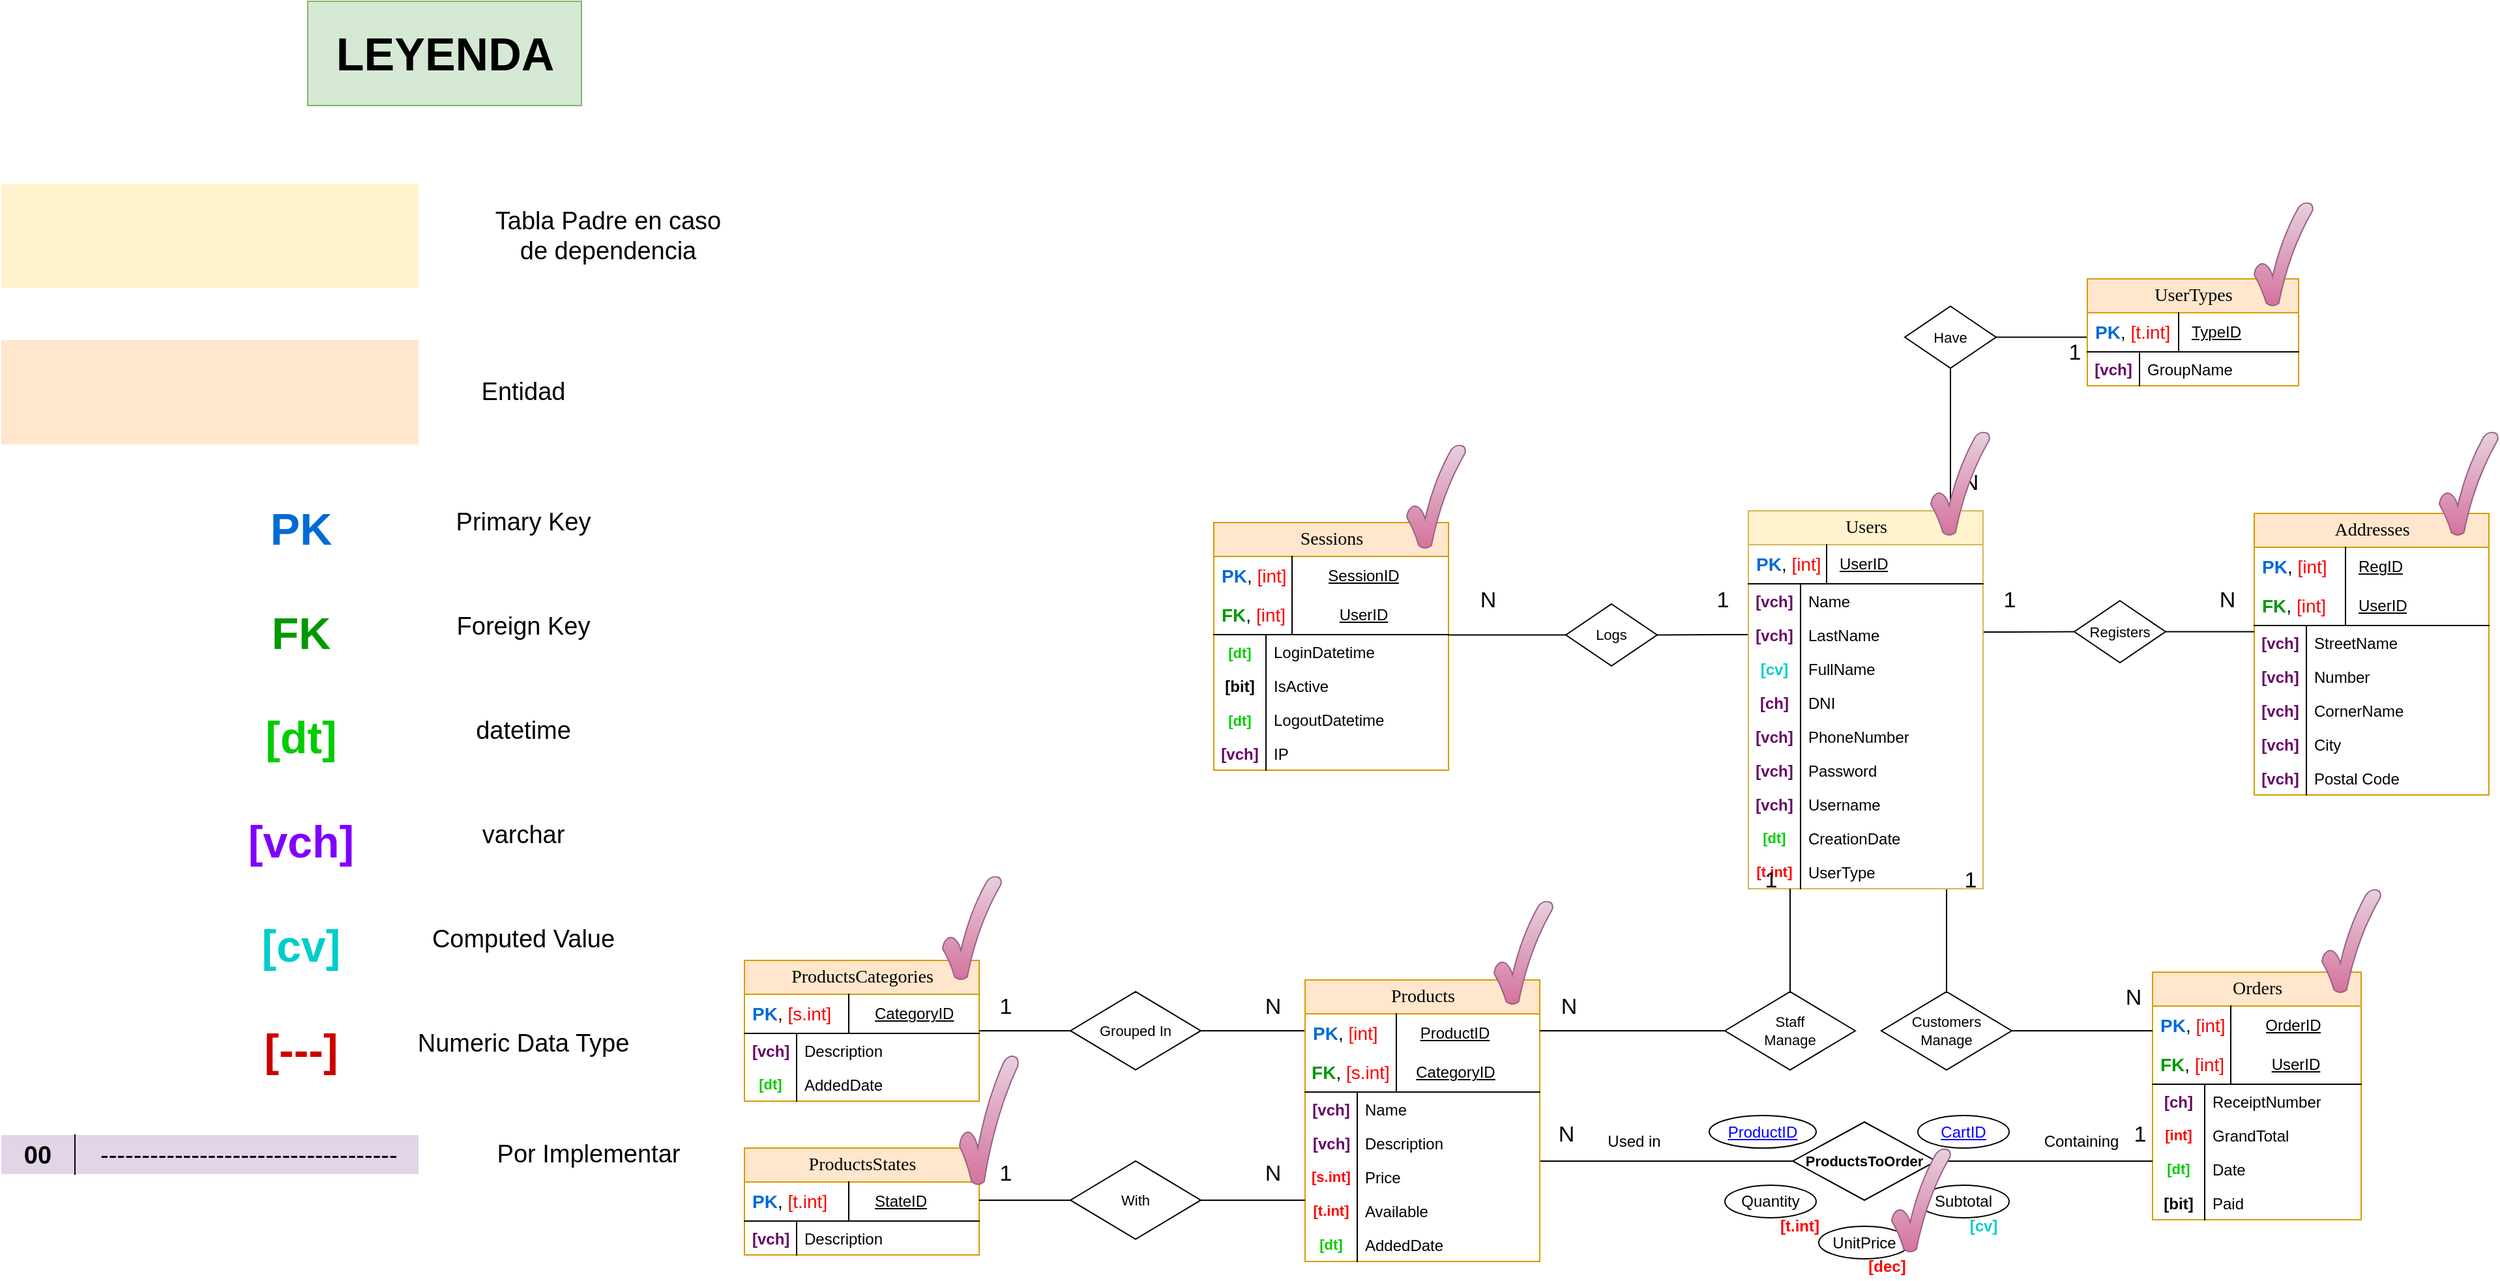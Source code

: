 <mxfile version="14.6.13" type="device"><diagram name="Page-1" id="e56a1550-8fbb-45ad-956c-1786394a9013"><mxGraphModel dx="1641" dy="1783" grid="1" gridSize="10" guides="1" tooltips="1" connect="1" arrows="1" fold="1" page="1" pageScale="1" pageWidth="1100" pageHeight="850" background="none" math="0" shadow="0"><root><mxCell id="0"/><mxCell id="1" parent="0"/><mxCell id="mRJ_F4kcgvgMYeDhmAjR-10" style="edgeStyle=orthogonalEdgeStyle;rounded=0;orthogonalLoop=1;jettySize=auto;html=1;fontSize=17;fontColor=#000000;endArrow=none;endFill=0;" parent="1" edge="1"><mxGeometry relative="1" as="geometry"><Array as="points"><mxPoint x="464" y="99.97"/><mxPoint x="464" y="99.97"/></Array><mxPoint x="280" y="100" as="sourcePoint"/><mxPoint x="504" y="99.97" as="targetPoint"/></mxGeometry></mxCell><mxCell id="tAJ-dU-vZqNq_-WDjSA_-405" value="&lt;font color=&quot;#00cc00&quot; style=&quot;font-size: 34px&quot;&gt;&lt;span style=&quot;font-size: 34px&quot;&gt;[dt]&lt;/span&gt;&lt;/font&gt;" style="text;whiteSpace=wrap;html=1;fontSize=34;fontStyle=1;spacing=0;fontColor=#000000;align=center;" parent="1" vertex="1"><mxGeometry x="-690" y="-250" width="40" height="40" as="geometry"/></mxCell><mxCell id="KtrBc9-xzDDtAJ0nr4Nt-94" value="&lt;font style=&quot;font-size: 34px&quot; color=&quot;#009900&quot;&gt;FK&lt;/font&gt;" style="text;whiteSpace=wrap;html=1;fontSize=34;fontColor=#000000;fontStyle=1;spacing=0;align=center;" parent="1" vertex="1"><mxGeometry x="-690" y="-330" width="40" height="40" as="geometry"/></mxCell><mxCell id="KtrBc9-xzDDtAJ0nr4Nt-52" style="edgeStyle=orthogonalEdgeStyle;rounded=0;orthogonalLoop=1;jettySize=auto;html=1;entryX=0;entryY=0.5;entryDx=0;entryDy=0;fontSize=17;fontColor=#000000;endArrow=none;endFill=0;" parent="1" source="tAJ-dU-vZqNq_-WDjSA_-12" target="KtrBc9-xzDDtAJ0nr4Nt-51" edge="1"><mxGeometry relative="1" as="geometry"><Array as="points"><mxPoint x="640" y="-306"/><mxPoint x="640" y="-306"/></Array></mxGeometry></mxCell><mxCell id="KtrBc9-xzDDtAJ0nr4Nt-60" style="edgeStyle=orthogonalEdgeStyle;rounded=0;orthogonalLoop=1;jettySize=auto;html=1;entryX=1;entryY=0.5;entryDx=0;entryDy=0;fontSize=17;fontColor=#000000;endArrow=none;endFill=0;" parent="1" source="tAJ-dU-vZqNq_-WDjSA_-12" target="KtrBc9-xzDDtAJ0nr4Nt-47" edge="1"><mxGeometry relative="1" as="geometry"><Array as="points"><mxPoint x="420" y="-304"/><mxPoint x="420" y="-304"/></Array></mxGeometry></mxCell><mxCell id="KtrBc9-xzDDtAJ0nr4Nt-76" style="edgeStyle=orthogonalEdgeStyle;rounded=0;orthogonalLoop=1;jettySize=auto;html=1;entryX=0.5;entryY=1;entryDx=0;entryDy=0;fontSize=17;fontColor=#000000;endArrow=none;endFill=0;" parent="1" source="tAJ-dU-vZqNq_-WDjSA_-12" target="KtrBc9-xzDDtAJ0nr4Nt-69" edge="1"><mxGeometry relative="1" as="geometry"><Array as="points"><mxPoint x="595" y="-430"/><mxPoint x="595" y="-430"/></Array></mxGeometry></mxCell><mxCell id="KtrBc9-xzDDtAJ0nr4Nt-111" style="edgeStyle=orthogonalEdgeStyle;rounded=0;orthogonalLoop=1;jettySize=auto;html=1;entryX=0.5;entryY=0;entryDx=0;entryDy=0;fontSize=17;fontColor=#000000;endArrow=none;endFill=0;" parent="1" source="tAJ-dU-vZqNq_-WDjSA_-12" target="KtrBc9-xzDDtAJ0nr4Nt-110" edge="1"><mxGeometry relative="1" as="geometry"><Array as="points"><mxPoint x="592" y="-80"/><mxPoint x="592" y="-80"/></Array></mxGeometry></mxCell><mxCell id="tAJ-dU-vZqNq_-WDjSA_-12" value="Users" style="swimlane;html=1;fontStyle=0;childLayout=stackLayout;horizontal=1;startSize=26;fillColor=#fff2cc;horizontalStack=0;resizeParent=1;resizeLast=0;collapsible=1;marginBottom=0;swimlaneFillColor=#ffffff;align=center;rounded=0;shadow=0;comic=0;labelBackgroundColor=none;strokeWidth=1;fontFamily=Verdana;fontSize=14;strokeColor=#d6b656;" parent="1" vertex="1"><mxGeometry x="440" y="-399" width="180" height="290" as="geometry"/></mxCell><mxCell id="tAJ-dU-vZqNq_-WDjSA_-13" value="UserID" style="shape=partialRectangle;top=0;left=0;right=0;bottom=1;html=1;align=left;verticalAlign=middle;fillColor=none;spacingLeft=70;spacingRight=0;whiteSpace=wrap;overflow=hidden;rotatable=0;points=[[0,0.5],[1,0.5]];portConstraint=eastwest;dropTarget=0;fontStyle=4;spacing=0;" parent="tAJ-dU-vZqNq_-WDjSA_-12" vertex="1"><mxGeometry y="26" width="180" height="30" as="geometry"/></mxCell><mxCell id="tAJ-dU-vZqNq_-WDjSA_-14" value="&lt;font style=&quot;font-size: 14px&quot;&gt;&lt;font color=&quot;#006bd6&quot;&gt;PK&lt;/font&gt;&lt;span style=&quot;font-weight: normal&quot;&gt;,&amp;nbsp;&lt;font color=&quot;#ff0000&quot;&gt;[int]&lt;/font&gt;&lt;/span&gt;&lt;br&gt;&lt;/font&gt;" style="shape=partialRectangle;top=0;left=0;bottom=0;html=1;fillColor=none;align=left;verticalAlign=middle;spacingLeft=4;spacingRight=4;whiteSpace=wrap;overflow=hidden;rotatable=0;points=[];portConstraint=eastwest;part=1;fontStyle=1" parent="tAJ-dU-vZqNq_-WDjSA_-13" vertex="1" connectable="0"><mxGeometry width="60" height="30" as="geometry"/></mxCell><mxCell id="07MGmoG9ERVsLiHQPM2--11" value="Name" style="shape=partialRectangle;top=0;left=0;right=0;bottom=0;html=1;align=left;verticalAlign=top;fillColor=none;spacingLeft=44;spacingRight=4;whiteSpace=wrap;overflow=hidden;rotatable=0;points=[[0,0.5],[1,0.5]];portConstraint=eastwest;dropTarget=0;fontStyle=0" parent="tAJ-dU-vZqNq_-WDjSA_-12" vertex="1"><mxGeometry y="56" width="180" height="26" as="geometry"/></mxCell><mxCell id="07MGmoG9ERVsLiHQPM2--12" value="&lt;span style=&quot;color: rgb(102 , 0 , 102)&quot;&gt;[vch]&lt;/span&gt;" style="shape=partialRectangle;top=0;left=0;bottom=0;html=1;fillColor=none;align=center;verticalAlign=top;spacingLeft=4;spacingRight=4;whiteSpace=wrap;overflow=hidden;rotatable=0;points=[];portConstraint=eastwest;part=1;fontStyle=1" parent="07MGmoG9ERVsLiHQPM2--11" vertex="1" connectable="0"><mxGeometry width="40" height="26" as="geometry"/></mxCell><mxCell id="07MGmoG9ERVsLiHQPM2--13" value="LastName" style="shape=partialRectangle;top=0;left=0;right=0;bottom=0;html=1;align=left;verticalAlign=top;fillColor=none;spacingLeft=44;spacingRight=4;whiteSpace=wrap;overflow=hidden;rotatable=0;points=[[0,0.5],[1,0.5]];portConstraint=eastwest;dropTarget=0;fontStyle=0" parent="tAJ-dU-vZqNq_-WDjSA_-12" vertex="1"><mxGeometry y="82" width="180" height="26" as="geometry"/></mxCell><mxCell id="07MGmoG9ERVsLiHQPM2--14" value="&lt;span style=&quot;color: rgb(102 , 0 , 102)&quot;&gt;[vch]&lt;/span&gt;" style="shape=partialRectangle;top=0;left=0;bottom=0;html=1;fillColor=none;align=center;verticalAlign=top;spacingLeft=4;spacingRight=4;whiteSpace=wrap;overflow=hidden;rotatable=0;points=[];portConstraint=eastwest;part=1;fontStyle=1" parent="07MGmoG9ERVsLiHQPM2--13" vertex="1" connectable="0"><mxGeometry width="40" height="26" as="geometry"/></mxCell><mxCell id="07MGmoG9ERVsLiHQPM2--15" value="FullName" style="shape=partialRectangle;top=0;left=0;right=0;bottom=0;html=1;align=left;verticalAlign=top;fillColor=none;spacingLeft=44;spacingRight=4;whiteSpace=wrap;overflow=hidden;rotatable=0;points=[[0,0.5],[1,0.5]];portConstraint=eastwest;dropTarget=0;fontStyle=0" parent="tAJ-dU-vZqNq_-WDjSA_-12" vertex="1"><mxGeometry y="108" width="180" height="26" as="geometry"/></mxCell><mxCell id="07MGmoG9ERVsLiHQPM2--16" value="&lt;span style=&quot;color: rgb(0 , 204 , 204)&quot;&gt;[cv]&lt;/span&gt;" style="shape=partialRectangle;top=0;left=0;bottom=0;html=1;fillColor=none;align=center;verticalAlign=top;spacingLeft=4;spacingRight=4;whiteSpace=wrap;overflow=hidden;rotatable=0;points=[];portConstraint=eastwest;part=1;fontStyle=1" parent="07MGmoG9ERVsLiHQPM2--15" vertex="1" connectable="0"><mxGeometry width="40" height="26" as="geometry"/></mxCell><mxCell id="KtrBc9-xzDDtAJ0nr4Nt-106" value="DNI" style="shape=partialRectangle;top=0;left=0;right=0;bottom=0;html=1;align=left;verticalAlign=top;fillColor=none;spacingLeft=44;spacingRight=4;whiteSpace=wrap;overflow=hidden;rotatable=0;points=[[0,0.5],[1,0.5]];portConstraint=eastwest;dropTarget=0;fontStyle=0" parent="tAJ-dU-vZqNq_-WDjSA_-12" vertex="1"><mxGeometry y="134" width="180" height="26" as="geometry"/></mxCell><mxCell id="KtrBc9-xzDDtAJ0nr4Nt-107" value="&lt;span style=&quot;color: rgb(102 , 0 , 102)&quot;&gt;[ch]&lt;/span&gt;" style="shape=partialRectangle;top=0;left=0;bottom=0;html=1;fillColor=none;align=center;verticalAlign=top;spacingLeft=4;spacingRight=4;whiteSpace=wrap;overflow=hidden;rotatable=0;points=[];portConstraint=eastwest;part=1;fontStyle=1" parent="KtrBc9-xzDDtAJ0nr4Nt-106" vertex="1" connectable="0"><mxGeometry width="40" height="26" as="geometry"/></mxCell><mxCell id="KtrBc9-xzDDtAJ0nr4Nt-108" value="PhoneNumber" style="shape=partialRectangle;top=0;left=0;right=0;bottom=0;html=1;align=left;verticalAlign=top;fillColor=none;spacingLeft=44;spacingRight=4;whiteSpace=wrap;overflow=hidden;rotatable=0;points=[[0,0.5],[1,0.5]];portConstraint=eastwest;dropTarget=0;fontStyle=0" parent="tAJ-dU-vZqNq_-WDjSA_-12" vertex="1"><mxGeometry y="160" width="180" height="26" as="geometry"/></mxCell><mxCell id="KtrBc9-xzDDtAJ0nr4Nt-109" value="&lt;span style=&quot;color: rgb(102 , 0 , 102)&quot;&gt;[vch]&lt;/span&gt;" style="shape=partialRectangle;top=0;left=0;bottom=0;html=1;fillColor=none;align=center;verticalAlign=top;spacingLeft=4;spacingRight=4;whiteSpace=wrap;overflow=hidden;rotatable=0;points=[];portConstraint=eastwest;part=1;fontStyle=1" parent="KtrBc9-xzDDtAJ0nr4Nt-108" vertex="1" connectable="0"><mxGeometry width="40" height="26" as="geometry"/></mxCell><mxCell id="mRJ_F4kcgvgMYeDhmAjR-5" value="Password" style="shape=partialRectangle;top=0;left=0;right=0;bottom=0;html=1;align=left;verticalAlign=top;fillColor=none;spacingLeft=44;spacingRight=4;whiteSpace=wrap;overflow=hidden;rotatable=0;points=[[0,0.5],[1,0.5]];portConstraint=eastwest;dropTarget=0;fontStyle=0" parent="tAJ-dU-vZqNq_-WDjSA_-12" vertex="1"><mxGeometry y="186" width="180" height="26" as="geometry"/></mxCell><mxCell id="mRJ_F4kcgvgMYeDhmAjR-6" value="&lt;span style=&quot;color: rgb(102 , 0 , 102)&quot;&gt;[vch]&lt;/span&gt;" style="shape=partialRectangle;top=0;left=0;bottom=0;html=1;fillColor=none;align=center;verticalAlign=top;spacingLeft=4;spacingRight=4;whiteSpace=wrap;overflow=hidden;rotatable=0;points=[];portConstraint=eastwest;part=1;fontStyle=1" parent="mRJ_F4kcgvgMYeDhmAjR-5" vertex="1" connectable="0"><mxGeometry width="40" height="26" as="geometry"/></mxCell><mxCell id="07MGmoG9ERVsLiHQPM2--6" value="Username" style="shape=partialRectangle;top=0;left=0;right=0;bottom=0;html=1;align=left;verticalAlign=top;fillColor=none;spacingLeft=44;spacingRight=4;whiteSpace=wrap;overflow=hidden;rotatable=0;points=[[0,0.5],[1,0.5]];portConstraint=eastwest;dropTarget=0;fontStyle=0" parent="tAJ-dU-vZqNq_-WDjSA_-12" vertex="1"><mxGeometry y="212" width="180" height="26" as="geometry"/></mxCell><mxCell id="07MGmoG9ERVsLiHQPM2--7" value="&lt;span style=&quot;color: rgb(102 , 0 , 102)&quot;&gt;[vch]&lt;/span&gt;" style="shape=partialRectangle;top=0;left=0;bottom=0;html=1;fillColor=none;align=center;verticalAlign=top;spacingLeft=4;spacingRight=4;whiteSpace=wrap;overflow=hidden;rotatable=0;points=[];portConstraint=eastwest;part=1;fontStyle=1" parent="07MGmoG9ERVsLiHQPM2--6" vertex="1" connectable="0"><mxGeometry width="40" height="26" as="geometry"/></mxCell><mxCell id="07MGmoG9ERVsLiHQPM2--20" value="CreationDate" style="shape=partialRectangle;top=0;left=0;right=0;bottom=0;html=1;align=left;verticalAlign=top;fillColor=none;spacingLeft=44;spacingRight=4;whiteSpace=wrap;overflow=hidden;rotatable=0;points=[[0,0.5],[1,0.5]];portConstraint=eastwest;dropTarget=0;fontStyle=0;fontSize=12;" parent="tAJ-dU-vZqNq_-WDjSA_-12" vertex="1"><mxGeometry y="238" width="180" height="26" as="geometry"/></mxCell><mxCell id="07MGmoG9ERVsLiHQPM2--21" value="&lt;span style=&quot;font-size: 11px&quot;&gt;[dt]&lt;/span&gt;" style="shape=partialRectangle;top=0;left=0;bottom=0;html=1;fillColor=none;align=center;verticalAlign=top;spacingLeft=4;spacingRight=4;whiteSpace=wrap;overflow=hidden;rotatable=0;points=[];portConstraint=eastwest;part=1;fontStyle=1;fontSize=11;fontColor=#00CC00;" parent="07MGmoG9ERVsLiHQPM2--20" vertex="1" connectable="0"><mxGeometry width="40" height="26" as="geometry"/></mxCell><mxCell id="KtrBc9-xzDDtAJ0nr4Nt-42" value="UserType" style="shape=partialRectangle;top=0;left=0;right=0;bottom=0;html=1;align=left;verticalAlign=top;fillColor=none;spacingLeft=44;spacingRight=4;whiteSpace=wrap;overflow=hidden;rotatable=0;points=[[0,0.5],[1,0.5]];portConstraint=eastwest;dropTarget=0;fontStyle=0;fontSize=12;" parent="tAJ-dU-vZqNq_-WDjSA_-12" vertex="1"><mxGeometry y="264" width="180" height="26" as="geometry"/></mxCell><mxCell id="KtrBc9-xzDDtAJ0nr4Nt-43" value="&lt;span style=&quot;font-size: 11px&quot;&gt;&lt;font color=&quot;#ff0000&quot;&gt;[t.int]&lt;/font&gt;&lt;/span&gt;" style="shape=partialRectangle;top=0;left=0;bottom=0;html=1;fillColor=none;align=center;verticalAlign=top;spacingLeft=4;spacingRight=4;whiteSpace=wrap;overflow=hidden;rotatable=0;points=[];portConstraint=eastwest;part=1;fontStyle=1;fontSize=11;fontColor=#00CC00;" parent="KtrBc9-xzDDtAJ0nr4Nt-42" vertex="1" connectable="0"><mxGeometry width="40" height="26" as="geometry"/></mxCell><mxCell id="KtrBc9-xzDDtAJ0nr4Nt-121" style="edgeStyle=orthogonalEdgeStyle;rounded=0;orthogonalLoop=1;jettySize=auto;html=1;entryX=1;entryY=0.5;entryDx=0;entryDy=0;fontSize=17;fontColor=#000000;endArrow=none;endFill=0;" parent="1" source="tAJ-dU-vZqNq_-WDjSA_-306" target="KtrBc9-xzDDtAJ0nr4Nt-120" edge="1"><mxGeometry relative="1" as="geometry"><Array as="points"><mxPoint x="80"/><mxPoint x="80"/></Array></mxGeometry></mxCell><mxCell id="tAJ-dU-vZqNq_-WDjSA_-306" value="Products" style="swimlane;html=1;fontStyle=0;childLayout=stackLayout;horizontal=1;startSize=26;fillColor=#ffe6cc;horizontalStack=0;resizeParent=1;resizeLast=0;collapsible=1;marginBottom=0;swimlaneFillColor=#ffffff;align=center;rounded=0;shadow=0;comic=0;labelBackgroundColor=none;strokeWidth=1;fontFamily=Verdana;fontSize=14;strokeColor=#d79b00;" parent="1" vertex="1"><mxGeometry x="100" y="-39" width="180" height="216" as="geometry"/></mxCell><mxCell id="KtrBc9-xzDDtAJ0nr4Nt-162" value="ProductID" style="shape=partialRectangle;top=0;left=0;right=0;bottom=0;html=1;align=center;verticalAlign=middle;fillColor=none;spacingLeft=50;spacingRight=0;whiteSpace=wrap;overflow=hidden;rotatable=0;points=[[0,0.5],[1,0.5]];portConstraint=eastwest;dropTarget=0;fontStyle=4;spacing=0;" parent="tAJ-dU-vZqNq_-WDjSA_-306" vertex="1"><mxGeometry y="26" width="180" height="30" as="geometry"/></mxCell><mxCell id="KtrBc9-xzDDtAJ0nr4Nt-163" value="&lt;font style=&quot;font-size: 14px&quot;&gt;&lt;font color=&quot;#006bd6&quot;&gt;PK&lt;/font&gt;&lt;span style=&quot;font-weight: normal&quot;&gt;, &lt;font color=&quot;#ff0000&quot;&gt;[int]&lt;/font&gt;&lt;/span&gt;&lt;br&gt;&lt;/font&gt;" style="shape=partialRectangle;top=0;left=0;bottom=0;html=1;fillColor=none;align=left;verticalAlign=middle;spacingLeft=4;spacingRight=4;whiteSpace=wrap;overflow=hidden;rotatable=0;points=[];portConstraint=eastwest;part=1;fontStyle=1" parent="KtrBc9-xzDDtAJ0nr4Nt-162" vertex="1" connectable="0"><mxGeometry width="70" height="30" as="geometry"/></mxCell><mxCell id="tAJ-dU-vZqNq_-WDjSA_-307" value="CategoryID" style="shape=partialRectangle;top=0;left=0;right=0;bottom=1;html=1;align=center;verticalAlign=middle;fillColor=none;spacingLeft=55;spacingRight=4;whiteSpace=wrap;overflow=hidden;rotatable=0;points=[[0,0.5],[1,0.5]];portConstraint=eastwest;dropTarget=0;fontStyle=4;" parent="tAJ-dU-vZqNq_-WDjSA_-306" vertex="1"><mxGeometry y="56" width="180" height="30" as="geometry"/></mxCell><mxCell id="tAJ-dU-vZqNq_-WDjSA_-308" value="&lt;span style=&quot;font-size: 14px&quot;&gt;&lt;font color=&quot;#009900&quot;&gt;FK&lt;/font&gt;&lt;span style=&quot;font-weight: normal&quot;&gt;,&lt;/span&gt;&lt;font color=&quot;#009900&quot;&gt;&amp;nbsp;&lt;/font&gt;&lt;span style=&quot;font-weight: normal&quot;&gt;&lt;font color=&quot;#ff0000&quot;&gt;[s.int]&lt;/font&gt;&lt;/span&gt;&lt;/span&gt;&lt;font color=&quot;#ff0000&quot;&gt;&lt;span style=&quot;font-family: monospace ; font-size: 0px ; font-weight: 400&quot;&gt;%3CmxGraphModel%3E%3Croot%3E%3CmxCell%20id%3D%220%22%2F%3E%3CmxCell%20id%3D%221%22%20parent%3D%220%22%2F%3E%3CmxCell%20id%3D%222%22%20value%3D%22SessionID%22%20style%3D%22shape%3DpartialRectangle%3Btop%3D0%3Bleft%3D0%3Bright%3D0%3Bbottom%3D0%3Bhtml%3D1%3Balign%3Dleft%3BverticalAlign%3Dmiddle%3BfillColor%3Dnone%3BspacingLeft%3D100%3BspacingRight%3D0%3BwhiteSpace%3Dwrap%3Boverflow%3Dhidden%3Brotatable%3D0%3Bpoints%3D%5B%5B0%2C0.5%5D%2C%5B1%2C0.5%5D%5D%3BportConstraint%3Deastwest%3BdropTarget%3D0%3BfontStyle%3D4%3Bspacing%3D0%3B%22%20vertex%3D%221%22%20parent%3D%221%22%3E%3CmxGeometry%20x%3D%2230%22%20y%3D%22-364%22%20width%3D%22180%22%20height%3D%2230%22%20as%3D%22geometry%22%2F%3E%3C%2FmxCell%3E%3CmxCell%20id%3D%223%22%20value%3D%22%26lt%3Bfont%20style%3D%26quot%3Bfont-size%3A%2014px%26quot%3B%26gt%3B%26lt%3Bfont%20color%3D%26quot%3B%23006bd6%26quot%3B%26gt%3BPK%26lt%3B%2Ffont%26gt%3B%26lt%3Bspan%20style%3D%26quot%3Bfont-weight%3A%20normal%26quot%3B%26gt%3B%2C%20%26lt%3Bfont%20color%3D%26quot%3B%23ff0000%26quot%3B%26gt%3B%5Bint%5D%26lt%3B%2Ffont%26gt%3B%26lt%3B%2Fspan%26gt%3B%26lt%3Bbr%26gt%3B%26lt%3B%2Ffont%26gt%3B%22%20style%3D%22shape%3DpartialRectangle%3Btop%3D0%3Bleft%3D0%3Bbottom%3D0%3Bhtml%3D1%3BfillColor%3Dnone%3Balign%3Dleft%3BverticalAlign%3Dmiddle%3BspacingLeft%3D4%3BspacingRight%3D4%3BwhiteSpace%3Dwrap%3Boverflow%3Dhidden%3Brotatable%3D0%3Bpoints%3D%5B%5D%3BportConstraint%3Deastwest%3Bpart%3D1%3BfontStyle%3D1%22%20vertex%3D%221%22%20connectable%3D%220%22%20parent%3D%222%22%3E%3CmxGeometry%20width%3D%2290%22%20height%3D%2230%22%20as%3D%22geometry%22%2F%3E%3C%2FmxCell%3E%3C%2Froot%3E%3C%2FmxGraphModel%3E&lt;/span&gt;&lt;span style=&quot;font-family: monospace ; font-size: 0px ; font-weight: 400&quot;&gt;,.&lt;/span&gt;&lt;/font&gt;" style="shape=partialRectangle;top=0;left=0;bottom=0;html=1;fillColor=none;align=center;verticalAlign=middle;spacingLeft=4;spacingRight=4;whiteSpace=wrap;overflow=hidden;rotatable=0;points=[];portConstraint=eastwest;part=1;fontStyle=1" parent="tAJ-dU-vZqNq_-WDjSA_-307" vertex="1" connectable="0"><mxGeometry width="70" height="30" as="geometry"/></mxCell><mxCell id="KtrBc9-xzDDtAJ0nr4Nt-168" value="Name" style="shape=partialRectangle;top=0;left=0;right=0;bottom=0;html=1;align=left;verticalAlign=top;fillColor=none;spacingLeft=44;spacingRight=4;whiteSpace=wrap;overflow=hidden;rotatable=0;points=[[0,0.5],[1,0.5]];portConstraint=eastwest;dropTarget=0;fontStyle=0" parent="tAJ-dU-vZqNq_-WDjSA_-306" vertex="1"><mxGeometry y="86" width="180" height="26" as="geometry"/></mxCell><mxCell id="KtrBc9-xzDDtAJ0nr4Nt-169" value="&lt;span style=&quot;color: rgb(102 , 0 , 102)&quot;&gt;[vch]&lt;/span&gt;" style="shape=partialRectangle;top=0;left=0;bottom=0;html=1;fillColor=none;align=center;verticalAlign=top;spacingLeft=4;spacingRight=4;whiteSpace=wrap;overflow=hidden;rotatable=0;points=[];portConstraint=eastwest;part=1;fontStyle=1" parent="KtrBc9-xzDDtAJ0nr4Nt-168" vertex="1" connectable="0"><mxGeometry width="40" height="26" as="geometry"/></mxCell><mxCell id="KtrBc9-xzDDtAJ0nr4Nt-170" value="Description" style="shape=partialRectangle;top=0;left=0;right=0;bottom=0;html=1;align=left;verticalAlign=top;spacingLeft=44;spacingRight=4;whiteSpace=wrap;overflow=hidden;rotatable=0;points=[[0,0.5],[1,0.5]];portConstraint=eastwest;dropTarget=0;fontStyle=0;fillColor=none;" parent="tAJ-dU-vZqNq_-WDjSA_-306" vertex="1"><mxGeometry y="112" width="180" height="26" as="geometry"/></mxCell><mxCell id="KtrBc9-xzDDtAJ0nr4Nt-171" value="&lt;span style=&quot;color: rgb(102 , 0 , 102) ; text-align: center&quot;&gt;[vch]&lt;/span&gt;" style="shape=partialRectangle;top=0;left=0;bottom=0;html=1;fillColor=none;align=left;verticalAlign=top;spacingLeft=4;spacingRight=4;whiteSpace=wrap;overflow=hidden;rotatable=0;points=[];portConstraint=eastwest;part=1;fontStyle=1" parent="KtrBc9-xzDDtAJ0nr4Nt-170" vertex="1" connectable="0"><mxGeometry width="40" height="26" as="geometry"/></mxCell><mxCell id="KtrBc9-xzDDtAJ0nr4Nt-166" value="Price" style="shape=partialRectangle;top=0;left=0;right=0;bottom=0;html=1;align=left;verticalAlign=top;fillColor=none;spacingLeft=44;spacingRight=4;whiteSpace=wrap;overflow=hidden;rotatable=0;points=[[0,0.5],[1,0.5]];portConstraint=eastwest;dropTarget=0;fontStyle=0;fontSize=12;" parent="tAJ-dU-vZqNq_-WDjSA_-306" vertex="1"><mxGeometry y="138" width="180" height="26" as="geometry"/></mxCell><mxCell id="KtrBc9-xzDDtAJ0nr4Nt-167" value="&lt;span style=&quot;font-size: 11px&quot;&gt;&lt;font color=&quot;#ff0000&quot;&gt;[s.int]&lt;/font&gt;&lt;/span&gt;" style="shape=partialRectangle;top=0;left=0;bottom=0;html=1;fillColor=none;align=center;verticalAlign=top;spacingLeft=4;spacingRight=4;whiteSpace=wrap;overflow=hidden;rotatable=0;points=[];portConstraint=eastwest;part=1;fontStyle=1;fontSize=11;fontColor=#00CC00;" parent="KtrBc9-xzDDtAJ0nr4Nt-166" vertex="1" connectable="0"><mxGeometry width="40" height="26" as="geometry"/></mxCell><mxCell id="KtrBc9-xzDDtAJ0nr4Nt-172" value="Available" style="shape=partialRectangle;top=0;left=0;right=0;bottom=0;html=1;align=left;verticalAlign=top;fillColor=none;spacingLeft=44;spacingRight=4;whiteSpace=wrap;overflow=hidden;rotatable=0;points=[[0,0.5],[1,0.5]];portConstraint=eastwest;dropTarget=0;fontStyle=0;fontSize=12;" parent="tAJ-dU-vZqNq_-WDjSA_-306" vertex="1"><mxGeometry y="164" width="180" height="26" as="geometry"/></mxCell><mxCell id="KtrBc9-xzDDtAJ0nr4Nt-173" value="&lt;span style=&quot;font-size: 11px&quot;&gt;&lt;font color=&quot;#ff0000&quot;&gt;[t.int]&lt;/font&gt;&lt;/span&gt;" style="shape=partialRectangle;top=0;left=0;bottom=0;html=1;fillColor=none;align=center;verticalAlign=top;spacingLeft=4;spacingRight=4;whiteSpace=wrap;overflow=hidden;rotatable=0;points=[];portConstraint=eastwest;part=1;fontStyle=1;fontSize=11;fontColor=#00CC00;" parent="KtrBc9-xzDDtAJ0nr4Nt-172" vertex="1" connectable="0"><mxGeometry width="40" height="26" as="geometry"/></mxCell><mxCell id="KtrBc9-xzDDtAJ0nr4Nt-164" value="AddedDate" style="shape=partialRectangle;top=0;left=0;right=0;bottom=0;html=1;align=left;verticalAlign=top;fillColor=none;spacingLeft=44;spacingRight=4;whiteSpace=wrap;overflow=hidden;rotatable=0;points=[[0,0.5],[1,0.5]];portConstraint=eastwest;dropTarget=0;fontStyle=0;fontSize=12;" parent="tAJ-dU-vZqNq_-WDjSA_-306" vertex="1"><mxGeometry y="190" width="180" height="26" as="geometry"/></mxCell><mxCell id="KtrBc9-xzDDtAJ0nr4Nt-165" value="&lt;span style=&quot;font-size: 11px&quot;&gt;[dt]&lt;/span&gt;" style="shape=partialRectangle;top=0;left=0;bottom=0;html=1;fillColor=none;align=center;verticalAlign=top;spacingLeft=4;spacingRight=4;whiteSpace=wrap;overflow=hidden;rotatable=0;points=[];portConstraint=eastwest;part=1;fontStyle=1;fontSize=11;fontColor=#00CC00;" parent="KtrBc9-xzDDtAJ0nr4Nt-164" vertex="1" connectable="0"><mxGeometry width="40" height="26" as="geometry"/></mxCell><mxCell id="tAJ-dU-vZqNq_-WDjSA_-357" value="ProductsCategories" style="swimlane;html=1;fontStyle=0;childLayout=stackLayout;horizontal=1;startSize=26;fillColor=#ffe6cc;horizontalStack=0;resizeParent=1;resizeLast=0;collapsible=1;marginBottom=0;swimlaneFillColor=#ffffff;align=center;rounded=0;shadow=0;comic=0;labelBackgroundColor=none;strokeWidth=1;fontFamily=Verdana;fontSize=14;strokeColor=#d79b00;" parent="1" vertex="1"><mxGeometry x="-330" y="-54.03" width="180" height="108" as="geometry"/></mxCell><mxCell id="KtrBc9-xzDDtAJ0nr4Nt-118" value="CategoryID" style="shape=partialRectangle;top=0;left=0;right=0;bottom=1;html=1;align=left;verticalAlign=middle;fillColor=none;spacingLeft=100;spacingRight=0;whiteSpace=wrap;overflow=hidden;rotatable=0;points=[[0,0.5],[1,0.5]];portConstraint=eastwest;dropTarget=0;fontStyle=4;spacing=0;" parent="tAJ-dU-vZqNq_-WDjSA_-357" vertex="1"><mxGeometry y="26" width="180" height="30" as="geometry"/></mxCell><mxCell id="KtrBc9-xzDDtAJ0nr4Nt-119" value="&lt;font style=&quot;font-size: 14px&quot;&gt;&lt;font color=&quot;#006bd6&quot;&gt;PK&lt;/font&gt;&lt;span style=&quot;font-weight: normal&quot;&gt;, &lt;font color=&quot;#ff0000&quot;&gt;[s.int]&lt;/font&gt;&lt;/span&gt;&lt;br&gt;&lt;/font&gt;" style="shape=partialRectangle;top=0;left=0;bottom=0;html=1;fillColor=none;align=left;verticalAlign=middle;spacingLeft=4;spacingRight=4;whiteSpace=wrap;overflow=hidden;rotatable=0;points=[];portConstraint=eastwest;part=1;fontStyle=1" parent="KtrBc9-xzDDtAJ0nr4Nt-118" vertex="1" connectable="0"><mxGeometry width="80" height="30" as="geometry"/></mxCell><mxCell id="88PulaYbI8JK3zUwiEJL-49" value="Description" style="shape=partialRectangle;top=0;left=0;right=0;bottom=0;html=1;align=left;verticalAlign=top;spacingLeft=44;spacingRight=4;whiteSpace=wrap;overflow=hidden;rotatable=0;points=[[0,0.5],[1,0.5]];portConstraint=eastwest;dropTarget=0;fontStyle=0;fillColor=none;" parent="tAJ-dU-vZqNq_-WDjSA_-357" vertex="1"><mxGeometry y="56" width="180" height="26" as="geometry"/></mxCell><mxCell id="88PulaYbI8JK3zUwiEJL-50" value="&lt;span style=&quot;color: rgb(102 , 0 , 102) ; text-align: center&quot;&gt;[vch]&lt;/span&gt;" style="shape=partialRectangle;top=0;left=0;bottom=0;html=1;fillColor=none;align=left;verticalAlign=top;spacingLeft=4;spacingRight=4;whiteSpace=wrap;overflow=hidden;rotatable=0;points=[];portConstraint=eastwest;part=1;fontStyle=1" parent="88PulaYbI8JK3zUwiEJL-49" vertex="1" connectable="0"><mxGeometry width="40" height="26" as="geometry"/></mxCell><mxCell id="KtrBc9-xzDDtAJ0nr4Nt-176" value="AddedDate" style="shape=partialRectangle;top=0;left=0;right=0;bottom=0;html=1;align=left;verticalAlign=top;fillColor=none;spacingLeft=44;spacingRight=4;whiteSpace=wrap;overflow=hidden;rotatable=0;points=[[0,0.5],[1,0.5]];portConstraint=eastwest;dropTarget=0;fontStyle=0;fontSize=12;" parent="tAJ-dU-vZqNq_-WDjSA_-357" vertex="1"><mxGeometry y="82" width="180" height="26" as="geometry"/></mxCell><mxCell id="KtrBc9-xzDDtAJ0nr4Nt-177" value="&lt;span style=&quot;font-size: 11px&quot;&gt;[dt]&lt;/span&gt;" style="shape=partialRectangle;top=0;left=0;bottom=0;html=1;fillColor=none;align=center;verticalAlign=top;spacingLeft=4;spacingRight=4;whiteSpace=wrap;overflow=hidden;rotatable=0;points=[];portConstraint=eastwest;part=1;fontStyle=1;fontSize=11;fontColor=#00CC00;" parent="KtrBc9-xzDDtAJ0nr4Nt-176" vertex="1" connectable="0"><mxGeometry width="40" height="26" as="geometry"/></mxCell><mxCell id="tAJ-dU-vZqNq_-WDjSA_-385" value="&lt;div align=&quot;center&quot;&gt;&amp;nbsp;&amp;nbsp; ------------------------------------&lt;/div&gt;" style="shape=partialRectangle;top=0;left=0;right=0;bottom=0;html=1;align=center;verticalAlign=top;fillColor=#e1d5e7;spacingLeft=48;spacingRight=4;whiteSpace=wrap;overflow=hidden;rotatable=0;points=[[0,0.5],[1,0.5]];portConstraint=eastwest;dropTarget=0;fontStyle=0;strokeColor=#9673a6;fontSize=19;spacing=0;spacingBottom=11;" parent="1" vertex="1"><mxGeometry x="-900" y="80" width="320" height="30" as="geometry"/></mxCell><mxCell id="tAJ-dU-vZqNq_-WDjSA_-386" value="&lt;div align=&quot;center&quot;&gt;00&lt;/div&gt;" style="shape=partialRectangle;top=0;left=0;bottom=0;html=1;fillColor=none;align=center;verticalAlign=top;spacingLeft=4;spacingRight=4;whiteSpace=wrap;overflow=hidden;rotatable=0;points=[];portConstraint=eastwest;part=1;fontStyle=1;fontSize=19;spacing=0;" parent="tAJ-dU-vZqNq_-WDjSA_-385" vertex="1" connectable="0"><mxGeometry width="56.471" height="30" as="geometry"/></mxCell><mxCell id="tAJ-dU-vZqNq_-WDjSA_-387" value="LEYENDA" style="text;html=1;align=center;verticalAlign=middle;resizable=0;points=[];autosize=1;strokeColor=#82b366;fontSize=35;fontStyle=1;fillColor=#d5e8d4;spacing=15;" parent="1" vertex="1"><mxGeometry x="-665" y="-790" width="210" height="80" as="geometry"/></mxCell><mxCell id="tAJ-dU-vZqNq_-WDjSA_-389" value="" style="shape=partialRectangle;top=0;left=0;right=0;bottom=0;html=1;align=left;verticalAlign=top;fillColor=#fff2cc;spacingLeft=34;spacingRight=4;whiteSpace=wrap;overflow=hidden;rotatable=0;points=[[0,0.5],[1,0.5]];portConstraint=eastwest;dropTarget=0;fontStyle=0;strokeColor=#d6b656;fontSize=19;" parent="1" vertex="1"><mxGeometry x="-900" y="-650" width="320" height="80" as="geometry"/></mxCell><mxCell id="tAJ-dU-vZqNq_-WDjSA_-391" value="&lt;div style=&quot;font-size: 19px;&quot;&gt;&lt;font style=&quot;font-size: 19px;&quot; color=&quot;#000000&quot;&gt;&lt;font style=&quot;font-size: 19px;&quot;&gt;Tabla Padre&lt;/font&gt; en caso&lt;/font&gt;&lt;/div&gt;&lt;div style=&quot;font-size: 19px;&quot;&gt;&lt;font style=&quot;font-size: 19px;&quot; color=&quot;#000000&quot;&gt;de dependencia&lt;/font&gt;&lt;/div&gt;" style="text;html=1;align=center;verticalAlign=middle;resizable=0;points=[];autosize=1;strokeColor=none;fontSize=19;fontColor=#4D9900;spacing=0;" parent="1" vertex="1"><mxGeometry x="-530" y="-635" width="190" height="50" as="geometry"/></mxCell><mxCell id="tAJ-dU-vZqNq_-WDjSA_-392" value="" style="shape=partialRectangle;top=0;left=0;right=0;bottom=0;html=1;align=left;verticalAlign=top;fillColor=#ffe6cc;spacingLeft=34;spacingRight=4;whiteSpace=wrap;overflow=hidden;rotatable=0;points=[[0,0.5],[1,0.5]];portConstraint=eastwest;dropTarget=0;fontStyle=0;strokeColor=#d79b00;fontSize=19;" parent="1" vertex="1"><mxGeometry x="-900" y="-530" width="320" height="80" as="geometry"/></mxCell><mxCell id="tAJ-dU-vZqNq_-WDjSA_-393" value="&lt;div style=&quot;font-size: 19px&quot;&gt;Entidad&lt;/div&gt;" style="text;html=1;align=center;verticalAlign=middle;resizable=0;points=[];autosize=1;strokeColor=none;fontSize=19;" parent="1" vertex="1"><mxGeometry x="-540" y="-505" width="80" height="30" as="geometry"/></mxCell><mxCell id="tAJ-dU-vZqNq_-WDjSA_-394" value="&lt;font style=&quot;font-size: 34px;&quot; color=&quot;#006BD6&quot;&gt;PK&lt;/font&gt;" style="text;whiteSpace=wrap;html=1;fontSize=34;fontColor=#000000;fontStyle=1;spacing=0;align=center;" parent="1" vertex="1"><mxGeometry x="-690" y="-410" width="40" height="40" as="geometry"/></mxCell><mxCell id="tAJ-dU-vZqNq_-WDjSA_-406" value="[vch]" style="text;whiteSpace=wrap;html=1;fontSize=34;fontStyle=1;spacing=0;align=center;fontColor=#7F00FF;" parent="1" vertex="1"><mxGeometry x="-690" y="-170" width="40" height="40" as="geometry"/></mxCell><mxCell id="tAJ-dU-vZqNq_-WDjSA_-409" value="[---]" style="text;whiteSpace=wrap;html=1;fontSize=34;fontStyle=1;spacing=0;align=center;fontColor=#CC0000;" parent="1" vertex="1"><mxGeometry x="-700" y="-10" width="60" height="40" as="geometry"/></mxCell><mxCell id="tAJ-dU-vZqNq_-WDjSA_-410" value="[cv]" style="text;whiteSpace=wrap;html=1;fontSize=34;fontStyle=1;spacing=0;align=center;fontColor=#00CCCC;" parent="1" vertex="1"><mxGeometry x="-690" y="-90" width="40" height="40" as="geometry"/></mxCell><mxCell id="tAJ-dU-vZqNq_-WDjSA_-411" value="Primary Key" style="text;html=1;align=center;verticalAlign=middle;resizable=0;points=[];autosize=1;strokeColor=none;fontSize=19;" parent="1" vertex="1"><mxGeometry x="-560" y="-405" width="120" height="30" as="geometry"/></mxCell><mxCell id="tAJ-dU-vZqNq_-WDjSA_-412" value="datetime" style="text;html=1;align=center;verticalAlign=middle;resizable=0;points=[];autosize=1;strokeColor=none;fontSize=19;" parent="1" vertex="1"><mxGeometry x="-545" y="-245" width="90" height="30" as="geometry"/></mxCell><mxCell id="tAJ-dU-vZqNq_-WDjSA_-413" value="varchar" style="text;html=1;align=center;verticalAlign=middle;resizable=0;points=[];autosize=1;strokeColor=none;fontSize=19;" parent="1" vertex="1"><mxGeometry x="-540" y="-165" width="80" height="30" as="geometry"/></mxCell><mxCell id="tAJ-dU-vZqNq_-WDjSA_-414" value="Computed Value" style="text;html=1;align=center;verticalAlign=middle;resizable=0;points=[];autosize=1;strokeColor=none;fontSize=19;" parent="1" vertex="1"><mxGeometry x="-580" y="-85" width="160" height="30" as="geometry"/></mxCell><mxCell id="tAJ-dU-vZqNq_-WDjSA_-415" value="Numeric Data Type" style="text;html=1;align=center;verticalAlign=middle;resizable=0;points=[];autosize=1;strokeColor=none;fontSize=19;" parent="1" vertex="1"><mxGeometry x="-590" y="-5" width="180" height="30" as="geometry"/></mxCell><mxCell id="tAJ-dU-vZqNq_-WDjSA_-416" value="Por Implementar" style="text;html=1;align=center;verticalAlign=middle;resizable=0;points=[];autosize=1;strokeColor=none;fontSize=19;" parent="1" vertex="1"><mxGeometry x="-530" y="80" width="160" height="30" as="geometry"/></mxCell><mxCell id="88PulaYbI8JK3zUwiEJL-1" value="Orders" style="swimlane;html=1;fontStyle=0;childLayout=stackLayout;horizontal=1;startSize=26;fillColor=#ffe6cc;horizontalStack=0;resizeParent=1;resizeLast=0;collapsible=1;marginBottom=0;swimlaneFillColor=#ffffff;align=center;rounded=0;shadow=0;comic=0;labelBackgroundColor=none;strokeWidth=1;fontFamily=Verdana;fontSize=14;strokeColor=#d79b00;" parent="1" vertex="1"><mxGeometry x="750" y="-45" width="160" height="190" as="geometry"/></mxCell><mxCell id="KtrBc9-xzDDtAJ0nr4Nt-181" value="OrderID" style="shape=partialRectangle;top=0;left=0;right=0;bottom=0;html=1;align=center;verticalAlign=middle;fillColor=none;spacingLeft=60;spacingRight=4;whiteSpace=wrap;overflow=hidden;rotatable=0;points=[[0,0.5],[1,0.5]];portConstraint=eastwest;dropTarget=0;fontStyle=4;" parent="88PulaYbI8JK3zUwiEJL-1" vertex="1"><mxGeometry y="26" width="160" height="30" as="geometry"/></mxCell><mxCell id="KtrBc9-xzDDtAJ0nr4Nt-182" value="&lt;font color=&quot;#006bd6&quot; style=&quot;font-size: 14px&quot;&gt;PK&lt;/font&gt;&lt;span style=&quot;font-size: 14px ; font-weight: normal&quot;&gt;,&amp;nbsp;&lt;font color=&quot;#ff0000&quot;&gt;[int]&lt;/font&gt;&lt;/span&gt;" style="shape=partialRectangle;top=0;left=0;bottom=0;html=1;fillColor=none;align=left;verticalAlign=middle;spacingLeft=4;spacingRight=4;whiteSpace=wrap;overflow=hidden;rotatable=0;points=[];portConstraint=eastwest;part=1;fontStyle=1" parent="KtrBc9-xzDDtAJ0nr4Nt-181" vertex="1" connectable="0"><mxGeometry width="60" height="30" as="geometry"/></mxCell><mxCell id="KtrBc9-xzDDtAJ0nr4Nt-183" value="UserID" style="shape=partialRectangle;top=0;left=0;right=0;bottom=1;html=1;align=center;verticalAlign=middle;fillColor=none;spacingLeft=60;spacingRight=0;whiteSpace=wrap;overflow=hidden;rotatable=0;points=[[0,0.5],[1,0.5]];portConstraint=eastwest;dropTarget=0;fontStyle=4;spacing=0;" parent="88PulaYbI8JK3zUwiEJL-1" vertex="1"><mxGeometry y="56" width="160" height="30" as="geometry"/></mxCell><mxCell id="KtrBc9-xzDDtAJ0nr4Nt-184" value="&lt;font style=&quot;font-size: 14px&quot;&gt;&lt;font color=&quot;#009900&quot;&gt;FK&lt;/font&gt;&lt;span style=&quot;font-weight: normal&quot;&gt;, &lt;font color=&quot;#ff0000&quot;&gt;[int]&lt;/font&gt;&lt;/span&gt;&lt;br&gt;&lt;/font&gt;" style="shape=partialRectangle;top=0;left=0;bottom=0;html=1;fillColor=none;align=left;verticalAlign=middle;spacingLeft=4;spacingRight=4;whiteSpace=wrap;overflow=hidden;rotatable=0;points=[];portConstraint=eastwest;part=1;fontStyle=1" parent="KtrBc9-xzDDtAJ0nr4Nt-183" vertex="1" connectable="0"><mxGeometry width="60" height="30" as="geometry"/></mxCell><mxCell id="KtrBc9-xzDDtAJ0nr4Nt-200" value="ReceiptNumber" style="shape=partialRectangle;top=0;left=0;right=0;bottom=0;html=1;align=left;verticalAlign=top;fillColor=none;spacingLeft=44;spacingRight=4;whiteSpace=wrap;overflow=hidden;rotatable=0;points=[[0,0.5],[1,0.5]];portConstraint=eastwest;dropTarget=0;fontStyle=0" parent="88PulaYbI8JK3zUwiEJL-1" vertex="1"><mxGeometry y="86" width="160" height="26" as="geometry"/></mxCell><mxCell id="KtrBc9-xzDDtAJ0nr4Nt-201" value="&lt;span style=&quot;color: rgb(102 , 0 , 102)&quot;&gt;[ch]&lt;/span&gt;" style="shape=partialRectangle;top=0;left=0;bottom=0;html=1;fillColor=none;align=center;verticalAlign=top;spacingLeft=4;spacingRight=4;whiteSpace=wrap;overflow=hidden;rotatable=0;points=[];portConstraint=eastwest;part=1;fontStyle=1" parent="KtrBc9-xzDDtAJ0nr4Nt-200" vertex="1" connectable="0"><mxGeometry width="40" height="26" as="geometry"/></mxCell><mxCell id="KtrBc9-xzDDtAJ0nr4Nt-196" value="GrandTotal" style="shape=partialRectangle;top=0;left=0;right=0;bottom=0;html=1;align=left;verticalAlign=top;fillColor=none;spacingLeft=44;spacingRight=4;whiteSpace=wrap;overflow=hidden;rotatable=0;points=[[0,0.5],[1,0.5]];portConstraint=eastwest;dropTarget=0;fontStyle=0;fontSize=12;" parent="88PulaYbI8JK3zUwiEJL-1" vertex="1"><mxGeometry y="112" width="160" height="26" as="geometry"/></mxCell><mxCell id="KtrBc9-xzDDtAJ0nr4Nt-197" value="&lt;span style=&quot;font-size: 11px&quot;&gt;&lt;font color=&quot;#ff0000&quot;&gt;[int]&lt;/font&gt;&lt;/span&gt;" style="shape=partialRectangle;top=0;left=0;bottom=0;html=1;fillColor=none;align=center;verticalAlign=top;spacingLeft=4;spacingRight=4;whiteSpace=wrap;overflow=hidden;rotatable=0;points=[];portConstraint=eastwest;part=1;fontStyle=1;fontSize=11;fontColor=#00CC00;" parent="KtrBc9-xzDDtAJ0nr4Nt-196" vertex="1" connectable="0"><mxGeometry width="40" height="26" as="geometry"/></mxCell><mxCell id="KtrBc9-xzDDtAJ0nr4Nt-194" value="Date" style="shape=partialRectangle;top=0;left=0;right=0;bottom=0;html=1;align=left;verticalAlign=top;fillColor=none;spacingLeft=44;spacingRight=4;whiteSpace=wrap;overflow=hidden;rotatable=0;points=[[0,0.5],[1,0.5]];portConstraint=eastwest;dropTarget=0;fontStyle=0;fontSize=12;" parent="88PulaYbI8JK3zUwiEJL-1" vertex="1"><mxGeometry y="138" width="160" height="26" as="geometry"/></mxCell><mxCell id="KtrBc9-xzDDtAJ0nr4Nt-195" value="&lt;span style=&quot;font-size: 11px&quot;&gt;[dt]&lt;/span&gt;" style="shape=partialRectangle;top=0;left=0;bottom=0;html=1;fillColor=none;align=center;verticalAlign=top;spacingLeft=4;spacingRight=4;whiteSpace=wrap;overflow=hidden;rotatable=0;points=[];portConstraint=eastwest;part=1;fontStyle=1;fontSize=11;fontColor=#00CC00;" parent="KtrBc9-xzDDtAJ0nr4Nt-194" vertex="1" connectable="0"><mxGeometry width="40" height="26" as="geometry"/></mxCell><mxCell id="KtrBc9-xzDDtAJ0nr4Nt-198" value="Paid" style="shape=partialRectangle;top=0;left=0;right=0;bottom=0;html=1;align=left;verticalAlign=top;fillColor=none;spacingLeft=44;spacingRight=4;whiteSpace=wrap;overflow=hidden;rotatable=0;points=[[0,0.5],[1,0.5]];portConstraint=eastwest;dropTarget=0;fontStyle=0;" parent="88PulaYbI8JK3zUwiEJL-1" vertex="1"><mxGeometry y="164" width="160" height="26" as="geometry"/></mxCell><mxCell id="KtrBc9-xzDDtAJ0nr4Nt-199" value="&lt;span style=&quot;&quot;&gt;[bit]&lt;/span&gt;" style="shape=partialRectangle;top=0;left=0;bottom=0;html=1;fillColor=none;align=center;verticalAlign=top;spacingLeft=4;spacingRight=4;whiteSpace=wrap;overflow=hidden;rotatable=0;points=[];portConstraint=eastwest;part=1;fontStyle=1;" parent="KtrBc9-xzDDtAJ0nr4Nt-198" vertex="1" connectable="0"><mxGeometry width="40" height="26" as="geometry"/></mxCell><mxCell id="KtrBc9-xzDDtAJ0nr4Nt-1" value="Addresses" style="swimlane;html=1;fontStyle=0;childLayout=stackLayout;horizontal=1;startSize=26;fillColor=#ffe6cc;horizontalStack=0;resizeParent=1;resizeLast=0;collapsible=1;marginBottom=0;swimlaneFillColor=#ffffff;align=center;rounded=0;shadow=0;comic=0;labelBackgroundColor=none;strokeWidth=1;fontFamily=Verdana;fontSize=14;strokeColor=#d79b00;" parent="1" vertex="1"><mxGeometry x="828" y="-397" width="180" height="216" as="geometry"/></mxCell><mxCell id="KtrBc9-xzDDtAJ0nr4Nt-86" value="RegID" style="shape=partialRectangle;top=0;left=0;right=0;bottom=0;html=1;align=left;verticalAlign=middle;fillColor=none;spacingLeft=80;spacingRight=0;whiteSpace=wrap;overflow=hidden;rotatable=0;points=[[0,0.5],[1,0.5]];portConstraint=eastwest;dropTarget=0;fontStyle=4;spacing=0;" parent="KtrBc9-xzDDtAJ0nr4Nt-1" vertex="1"><mxGeometry y="26" width="180" height="30" as="geometry"/></mxCell><mxCell id="KtrBc9-xzDDtAJ0nr4Nt-87" value="&lt;font style=&quot;font-size: 14px&quot;&gt;&lt;font color=&quot;#006bd6&quot;&gt;PK&lt;/font&gt;&lt;span style=&quot;font-weight: normal&quot;&gt;, &lt;font color=&quot;#ff0000&quot;&gt;[int]&lt;/font&gt;&lt;/span&gt;&lt;br&gt;&lt;/font&gt;" style="shape=partialRectangle;top=0;left=0;bottom=0;html=1;fillColor=none;align=left;verticalAlign=middle;spacingLeft=4;spacingRight=4;whiteSpace=wrap;overflow=hidden;rotatable=0;points=[];portConstraint=eastwest;part=1;fontStyle=1" parent="KtrBc9-xzDDtAJ0nr4Nt-86" vertex="1" connectable="0"><mxGeometry width="70" height="30" as="geometry"/></mxCell><mxCell id="KtrBc9-xzDDtAJ0nr4Nt-96" value="UserID" style="shape=partialRectangle;top=0;left=0;right=0;bottom=1;html=1;align=left;verticalAlign=middle;fillColor=none;spacingLeft=80;spacingRight=0;whiteSpace=wrap;overflow=hidden;rotatable=0;points=[[0,0.5],[1,0.5]];portConstraint=eastwest;dropTarget=0;fontStyle=4;spacing=0;" parent="KtrBc9-xzDDtAJ0nr4Nt-1" vertex="1"><mxGeometry y="56" width="180" height="30" as="geometry"/></mxCell><mxCell id="KtrBc9-xzDDtAJ0nr4Nt-97" value="&lt;font style=&quot;font-size: 14px&quot;&gt;&lt;font color=&quot;#009900&quot;&gt;FK&lt;/font&gt;&lt;span style=&quot;font-weight: normal&quot;&gt;, &lt;font color=&quot;#ff0000&quot;&gt;[int]&lt;/font&gt;&lt;/span&gt;&lt;br&gt;&lt;/font&gt;" style="shape=partialRectangle;top=0;left=0;bottom=0;html=1;fillColor=none;align=left;verticalAlign=middle;spacingLeft=4;spacingRight=4;whiteSpace=wrap;overflow=hidden;rotatable=0;points=[];portConstraint=eastwest;part=1;fontStyle=1" parent="KtrBc9-xzDDtAJ0nr4Nt-96" vertex="1" connectable="0"><mxGeometry width="70" height="30" as="geometry"/></mxCell><mxCell id="KtrBc9-xzDDtAJ0nr4Nt-4" value="StreetName" style="shape=partialRectangle;top=0;left=0;right=0;bottom=0;html=1;align=left;verticalAlign=top;fillColor=none;spacingLeft=44;spacingRight=4;whiteSpace=wrap;overflow=hidden;rotatable=0;points=[[0,0.5],[1,0.5]];portConstraint=eastwest;dropTarget=0;fontStyle=0" parent="KtrBc9-xzDDtAJ0nr4Nt-1" vertex="1"><mxGeometry y="86" width="180" height="26" as="geometry"/></mxCell><mxCell id="KtrBc9-xzDDtAJ0nr4Nt-5" value="&lt;span style=&quot;color: rgb(102 , 0 , 102)&quot;&gt;[vch]&lt;/span&gt;" style="shape=partialRectangle;top=0;left=0;bottom=0;html=1;fillColor=none;align=center;verticalAlign=top;spacingLeft=4;spacingRight=4;whiteSpace=wrap;overflow=hidden;rotatable=0;points=[];portConstraint=eastwest;part=1;fontStyle=1" parent="KtrBc9-xzDDtAJ0nr4Nt-4" vertex="1" connectable="0"><mxGeometry width="40" height="26" as="geometry"/></mxCell><mxCell id="KtrBc9-xzDDtAJ0nr4Nt-8" value="Number" style="shape=partialRectangle;top=0;left=0;right=0;bottom=0;html=1;align=left;verticalAlign=top;fillColor=none;spacingLeft=44;spacingRight=4;whiteSpace=wrap;overflow=hidden;rotatable=0;points=[[0,0.5],[1,0.5]];portConstraint=eastwest;dropTarget=0;fontStyle=0" parent="KtrBc9-xzDDtAJ0nr4Nt-1" vertex="1"><mxGeometry y="112" width="180" height="26" as="geometry"/></mxCell><mxCell id="KtrBc9-xzDDtAJ0nr4Nt-9" value="&lt;span style=&quot;color: rgb(102 , 0 , 102)&quot;&gt;[vch]&lt;/span&gt;" style="shape=partialRectangle;top=0;left=0;bottom=0;html=1;fillColor=none;align=center;verticalAlign=top;spacingLeft=4;spacingRight=4;whiteSpace=wrap;overflow=hidden;rotatable=0;points=[];portConstraint=eastwest;part=1;fontStyle=1" parent="KtrBc9-xzDDtAJ0nr4Nt-8" vertex="1" connectable="0"><mxGeometry width="40" height="26" as="geometry"/></mxCell><mxCell id="KtrBc9-xzDDtAJ0nr4Nt-6" value="CornerName" style="shape=partialRectangle;top=0;left=0;right=0;bottom=0;html=1;align=left;verticalAlign=top;fillColor=none;spacingLeft=44;spacingRight=4;whiteSpace=wrap;overflow=hidden;rotatable=0;points=[[0,0.5],[1,0.5]];portConstraint=eastwest;dropTarget=0;fontStyle=0" parent="KtrBc9-xzDDtAJ0nr4Nt-1" vertex="1"><mxGeometry y="138" width="180" height="26" as="geometry"/></mxCell><mxCell id="KtrBc9-xzDDtAJ0nr4Nt-7" value="&lt;span style=&quot;color: rgb(102 , 0 , 102)&quot;&gt;[vch]&lt;/span&gt;" style="shape=partialRectangle;top=0;left=0;bottom=0;html=1;fillColor=none;align=center;verticalAlign=top;spacingLeft=4;spacingRight=4;whiteSpace=wrap;overflow=hidden;rotatable=0;points=[];portConstraint=eastwest;part=1;fontStyle=1" parent="KtrBc9-xzDDtAJ0nr4Nt-6" vertex="1" connectable="0"><mxGeometry width="40" height="26" as="geometry"/></mxCell><mxCell id="KtrBc9-xzDDtAJ0nr4Nt-10" value="City" style="shape=partialRectangle;top=0;left=0;right=0;bottom=0;html=1;align=left;verticalAlign=top;fillColor=none;spacingLeft=44;spacingRight=4;whiteSpace=wrap;overflow=hidden;rotatable=0;points=[[0,0.5],[1,0.5]];portConstraint=eastwest;dropTarget=0;fontStyle=0" parent="KtrBc9-xzDDtAJ0nr4Nt-1" vertex="1"><mxGeometry y="164" width="180" height="26" as="geometry"/></mxCell><mxCell id="KtrBc9-xzDDtAJ0nr4Nt-11" value="&lt;span style=&quot;color: rgb(102 , 0 , 102)&quot;&gt;[vch]&lt;/span&gt;" style="shape=partialRectangle;top=0;left=0;bottom=0;html=1;fillColor=none;align=center;verticalAlign=top;spacingLeft=4;spacingRight=4;whiteSpace=wrap;overflow=hidden;rotatable=0;points=[];portConstraint=eastwest;part=1;fontStyle=1" parent="KtrBc9-xzDDtAJ0nr4Nt-10" vertex="1" connectable="0"><mxGeometry width="40" height="26" as="geometry"/></mxCell><mxCell id="KtrBc9-xzDDtAJ0nr4Nt-12" value="Postal Code" style="shape=partialRectangle;top=0;left=0;right=0;bottom=0;html=1;align=left;verticalAlign=top;fillColor=none;spacingLeft=44;spacingRight=4;whiteSpace=wrap;overflow=hidden;rotatable=0;points=[[0,0.5],[1,0.5]];portConstraint=eastwest;dropTarget=0;fontStyle=0" parent="KtrBc9-xzDDtAJ0nr4Nt-1" vertex="1"><mxGeometry y="190" width="180" height="26" as="geometry"/></mxCell><mxCell id="KtrBc9-xzDDtAJ0nr4Nt-13" value="&lt;span style=&quot;color: rgb(102 , 0 , 102)&quot;&gt;[vch]&lt;/span&gt;" style="shape=partialRectangle;top=0;left=0;bottom=0;html=1;fillColor=none;align=center;verticalAlign=top;spacingLeft=4;spacingRight=4;whiteSpace=wrap;overflow=hidden;rotatable=0;points=[];portConstraint=eastwest;part=1;fontStyle=1" parent="KtrBc9-xzDDtAJ0nr4Nt-12" vertex="1" connectable="0"><mxGeometry width="40" height="26" as="geometry"/></mxCell><mxCell id="KtrBc9-xzDDtAJ0nr4Nt-16" value="Sessions" style="swimlane;html=1;fontStyle=0;childLayout=stackLayout;horizontal=1;startSize=26;fillColor=#ffe6cc;horizontalStack=0;resizeParent=1;resizeLast=0;collapsible=1;marginBottom=0;swimlaneFillColor=#ffffff;align=center;rounded=0;shadow=0;comic=0;labelBackgroundColor=none;strokeWidth=1;fontFamily=Verdana;fontSize=14;strokeColor=#d79b00;" parent="1" vertex="1"><mxGeometry x="30" y="-390" width="180" height="190" as="geometry"/></mxCell><mxCell id="KtrBc9-xzDDtAJ0nr4Nt-88" value="SessionID" style="shape=partialRectangle;top=0;left=0;right=0;bottom=0;html=1;align=center;verticalAlign=middle;fillColor=none;spacingLeft=50;spacingRight=0;whiteSpace=wrap;overflow=hidden;rotatable=0;points=[[0,0.5],[1,0.5]];portConstraint=eastwest;dropTarget=0;fontStyle=4;spacing=0;" parent="KtrBc9-xzDDtAJ0nr4Nt-16" vertex="1"><mxGeometry y="26" width="180" height="30" as="geometry"/></mxCell><mxCell id="KtrBc9-xzDDtAJ0nr4Nt-89" value="&lt;font style=&quot;font-size: 14px&quot;&gt;&lt;font color=&quot;#006bd6&quot;&gt;PK&lt;/font&gt;&lt;span style=&quot;font-weight: normal&quot;&gt;, &lt;font color=&quot;#ff0000&quot;&gt;[int]&lt;/font&gt;&lt;/span&gt;&lt;br&gt;&lt;/font&gt;" style="shape=partialRectangle;top=0;left=0;bottom=0;html=1;fillColor=none;align=left;verticalAlign=middle;spacingLeft=4;spacingRight=4;whiteSpace=wrap;overflow=hidden;rotatable=0;points=[];portConstraint=eastwest;part=1;fontStyle=1" parent="KtrBc9-xzDDtAJ0nr4Nt-88" vertex="1" connectable="0"><mxGeometry width="60" height="30" as="geometry"/></mxCell><mxCell id="KtrBc9-xzDDtAJ0nr4Nt-92" value="UserID" style="shape=partialRectangle;top=0;left=0;right=0;bottom=1;html=1;align=center;verticalAlign=middle;fillColor=none;spacingLeft=50;spacingRight=0;whiteSpace=wrap;overflow=hidden;rotatable=0;points=[[0,0.5],[1,0.5]];portConstraint=eastwest;dropTarget=0;fontStyle=4;spacing=0;" parent="KtrBc9-xzDDtAJ0nr4Nt-16" vertex="1"><mxGeometry y="56" width="180" height="30" as="geometry"/></mxCell><mxCell id="KtrBc9-xzDDtAJ0nr4Nt-93" value="&lt;font style=&quot;font-size: 14px&quot;&gt;&lt;font color=&quot;#009900&quot;&gt;FK&lt;/font&gt;&lt;span style=&quot;font-weight: normal&quot;&gt;, &lt;font color=&quot;#ff0000&quot;&gt;[int]&lt;/font&gt;&lt;/span&gt;&lt;br&gt;&lt;/font&gt;" style="shape=partialRectangle;top=0;left=0;bottom=0;html=1;fillColor=none;align=left;verticalAlign=middle;spacingLeft=4;spacingRight=4;whiteSpace=wrap;overflow=hidden;rotatable=0;points=[];portConstraint=eastwest;part=1;fontStyle=1" parent="KtrBc9-xzDDtAJ0nr4Nt-92" vertex="1" connectable="0"><mxGeometry width="60" height="30" as="geometry"/></mxCell><mxCell id="KtrBc9-xzDDtAJ0nr4Nt-19" value="LoginDatetime" style="shape=partialRectangle;top=0;left=0;right=0;bottom=0;html=1;align=left;verticalAlign=top;fillColor=none;spacingLeft=44;spacingRight=4;whiteSpace=wrap;overflow=hidden;rotatable=0;points=[[0,0.5],[1,0.5]];portConstraint=eastwest;dropTarget=0;fontStyle=0" parent="KtrBc9-xzDDtAJ0nr4Nt-16" vertex="1"><mxGeometry y="86" width="180" height="26" as="geometry"/></mxCell><mxCell id="KtrBc9-xzDDtAJ0nr4Nt-20" value="&lt;span style=&quot;color: rgb(0 , 204 , 0) ; font-size: 11px&quot;&gt;[dt]&lt;/span&gt;" style="shape=partialRectangle;top=0;left=0;bottom=0;html=1;fillColor=none;align=center;verticalAlign=top;spacingLeft=4;spacingRight=4;whiteSpace=wrap;overflow=hidden;rotatable=0;points=[];portConstraint=eastwest;part=1;fontStyle=1" parent="KtrBc9-xzDDtAJ0nr4Nt-19" vertex="1" connectable="0"><mxGeometry width="40" height="26" as="geometry"/></mxCell><mxCell id="KtrBc9-xzDDtAJ0nr4Nt-21" value="IsActive" style="shape=partialRectangle;top=0;left=0;right=0;bottom=0;html=1;align=left;verticalAlign=top;fillColor=none;spacingLeft=44;spacingRight=4;whiteSpace=wrap;overflow=hidden;rotatable=0;points=[[0,0.5],[1,0.5]];portConstraint=eastwest;dropTarget=0;fontStyle=0;" parent="KtrBc9-xzDDtAJ0nr4Nt-16" vertex="1"><mxGeometry y="112" width="180" height="26" as="geometry"/></mxCell><mxCell id="KtrBc9-xzDDtAJ0nr4Nt-22" value="&lt;span style=&quot;&quot;&gt;[bit]&lt;/span&gt;" style="shape=partialRectangle;top=0;left=0;bottom=0;html=1;fillColor=none;align=center;verticalAlign=top;spacingLeft=4;spacingRight=4;whiteSpace=wrap;overflow=hidden;rotatable=0;points=[];portConstraint=eastwest;part=1;fontStyle=1;" parent="KtrBc9-xzDDtAJ0nr4Nt-21" vertex="1" connectable="0"><mxGeometry width="40" height="26" as="geometry"/></mxCell><mxCell id="KtrBc9-xzDDtAJ0nr4Nt-23" value="LogoutDatetime" style="shape=partialRectangle;top=0;left=0;right=0;bottom=0;html=1;align=left;verticalAlign=top;fillColor=none;spacingLeft=44;spacingRight=4;whiteSpace=wrap;overflow=hidden;rotatable=0;points=[[0,0.5],[1,0.5]];portConstraint=eastwest;dropTarget=0;fontStyle=0" parent="KtrBc9-xzDDtAJ0nr4Nt-16" vertex="1"><mxGeometry y="138" width="180" height="26" as="geometry"/></mxCell><mxCell id="KtrBc9-xzDDtAJ0nr4Nt-24" value="&lt;span style=&quot;color: rgb(0 , 204 , 0) ; font-size: 11px&quot;&gt;[dt]&lt;/span&gt;" style="shape=partialRectangle;top=0;left=0;bottom=0;html=1;fillColor=none;align=center;verticalAlign=top;spacingLeft=4;spacingRight=4;whiteSpace=wrap;overflow=hidden;rotatable=0;points=[];portConstraint=eastwest;part=1;fontStyle=1" parent="KtrBc9-xzDDtAJ0nr4Nt-23" vertex="1" connectable="0"><mxGeometry width="40" height="26" as="geometry"/></mxCell><mxCell id="KtrBc9-xzDDtAJ0nr4Nt-39" value="IP" style="shape=partialRectangle;top=0;left=0;right=0;bottom=0;html=1;align=left;verticalAlign=top;fillColor=none;spacingLeft=44;spacingRight=4;whiteSpace=wrap;overflow=hidden;rotatable=0;points=[[0,0.5],[1,0.5]];portConstraint=eastwest;dropTarget=0;fontStyle=0" parent="KtrBc9-xzDDtAJ0nr4Nt-16" vertex="1"><mxGeometry y="164" width="180" height="26" as="geometry"/></mxCell><mxCell id="KtrBc9-xzDDtAJ0nr4Nt-40" value="&lt;span style=&quot;color: rgb(102 , 0 , 102)&quot;&gt;[vch]&lt;/span&gt;" style="shape=partialRectangle;top=0;left=0;bottom=0;html=1;fillColor=none;align=center;verticalAlign=top;spacingLeft=4;spacingRight=4;whiteSpace=wrap;overflow=hidden;rotatable=0;points=[];portConstraint=eastwest;part=1;fontStyle=1" parent="KtrBc9-xzDDtAJ0nr4Nt-39" vertex="1" connectable="0"><mxGeometry width="40" height="26" as="geometry"/></mxCell><mxCell id="KtrBc9-xzDDtAJ0nr4Nt-61" style="edgeStyle=orthogonalEdgeStyle;rounded=0;orthogonalLoop=1;jettySize=auto;html=1;fontSize=17;fontColor=#000000;endArrow=none;endFill=0;" parent="1" source="KtrBc9-xzDDtAJ0nr4Nt-47" target="KtrBc9-xzDDtAJ0nr4Nt-16" edge="1"><mxGeometry relative="1" as="geometry"><Array as="points"><mxPoint x="240" y="-304"/><mxPoint x="240" y="-304"/></Array></mxGeometry></mxCell><mxCell id="KtrBc9-xzDDtAJ0nr4Nt-47" value="Logs" style="shape=rhombus;perimeter=rhombusPerimeter;whiteSpace=wrap;html=1;align=center;fontSize=11;fontColor=#000000;" parent="1" vertex="1"><mxGeometry x="300" y="-327.5" width="70" height="47.5" as="geometry"/></mxCell><mxCell id="KtrBc9-xzDDtAJ0nr4Nt-51" value="Registers" style="shape=rhombus;perimeter=rhombusPerimeter;whiteSpace=wrap;html=1;align=center;fontSize=11;fontColor=#000000;" parent="1" vertex="1"><mxGeometry x="690" y="-330" width="70" height="47.5" as="geometry"/></mxCell><mxCell id="KtrBc9-xzDDtAJ0nr4Nt-53" style="edgeStyle=orthogonalEdgeStyle;rounded=0;orthogonalLoop=1;jettySize=auto;html=1;exitX=1;exitY=0.5;exitDx=0;exitDy=0;fontSize=17;fontColor=#000000;endArrow=none;endFill=0;" parent="1" source="KtrBc9-xzDDtAJ0nr4Nt-51" target="KtrBc9-xzDDtAJ0nr4Nt-1" edge="1"><mxGeometry relative="1" as="geometry"><Array as="points"><mxPoint x="810" y="-306"/><mxPoint x="810" y="-306"/></Array></mxGeometry></mxCell><mxCell id="KtrBc9-xzDDtAJ0nr4Nt-58" value="1" style="text;html=1;align=center;verticalAlign=middle;resizable=0;points=[];autosize=1;strokeColor=none;fontSize=17;fontColor=#000000;" parent="1" vertex="1"><mxGeometry x="630" y="-345" width="20" height="30" as="geometry"/></mxCell><mxCell id="KtrBc9-xzDDtAJ0nr4Nt-59" value="N" style="text;html=1;align=center;verticalAlign=middle;resizable=0;points=[];autosize=1;strokeColor=none;fontSize=17;fontColor=#000000;" parent="1" vertex="1"><mxGeometry x="792" y="-345" width="30" height="30" as="geometry"/></mxCell><mxCell id="KtrBc9-xzDDtAJ0nr4Nt-62" value="1" style="text;html=1;align=center;verticalAlign=middle;resizable=0;points=[];autosize=1;strokeColor=none;fontSize=17;fontColor=#000000;" parent="1" vertex="1"><mxGeometry x="410" y="-345" width="20" height="30" as="geometry"/></mxCell><mxCell id="KtrBc9-xzDDtAJ0nr4Nt-63" value="N" style="text;html=1;align=center;verticalAlign=middle;resizable=0;points=[];autosize=1;strokeColor=none;fontSize=17;fontColor=#000000;" parent="1" vertex="1"><mxGeometry x="225" y="-345" width="30" height="30" as="geometry"/></mxCell><mxCell id="KtrBc9-xzDDtAJ0nr4Nt-77" style="edgeStyle=orthogonalEdgeStyle;rounded=0;orthogonalLoop=1;jettySize=auto;html=1;fontSize=17;fontColor=#000000;endArrow=none;endFill=0;" parent="1" source="KtrBc9-xzDDtAJ0nr4Nt-69" target="KtrBc9-xzDDtAJ0nr4Nt-71" edge="1"><mxGeometry relative="1" as="geometry"><Array as="points"><mxPoint x="690" y="-532"/><mxPoint x="690" y="-532"/></Array></mxGeometry></mxCell><mxCell id="KtrBc9-xzDDtAJ0nr4Nt-69" value="Have" style="shape=rhombus;perimeter=rhombusPerimeter;whiteSpace=wrap;html=1;align=center;fontSize=11;fontColor=#000000;" parent="1" vertex="1"><mxGeometry x="560" y="-556" width="70" height="47.5" as="geometry"/></mxCell><mxCell id="KtrBc9-xzDDtAJ0nr4Nt-71" value="UserTypes" style="swimlane;html=1;fontStyle=0;childLayout=stackLayout;horizontal=1;startSize=26;fillColor=#ffe6cc;horizontalStack=0;resizeParent=1;resizeLast=0;collapsible=1;marginBottom=0;swimlaneFillColor=#ffffff;align=center;rounded=0;shadow=0;comic=0;labelBackgroundColor=none;strokeWidth=1;fontFamily=Verdana;fontSize=14;strokeColor=#d79b00;" parent="1" vertex="1"><mxGeometry x="700" y="-577" width="162" height="82" as="geometry"/></mxCell><mxCell id="KtrBc9-xzDDtAJ0nr4Nt-84" value="TypeID" style="shape=partialRectangle;top=0;left=0;right=0;bottom=1;html=1;align=left;verticalAlign=middle;fillColor=none;spacingLeft=80;spacingRight=0;whiteSpace=wrap;overflow=hidden;rotatable=0;points=[[0,0.5],[1,0.5]];portConstraint=eastwest;dropTarget=0;fontStyle=4;spacing=0;" parent="KtrBc9-xzDDtAJ0nr4Nt-71" vertex="1"><mxGeometry y="26" width="162" height="30" as="geometry"/></mxCell><mxCell id="KtrBc9-xzDDtAJ0nr4Nt-85" value="&lt;font style=&quot;font-size: 14px&quot;&gt;&lt;font color=&quot;#006bd6&quot;&gt;PK&lt;/font&gt;&lt;span style=&quot;font-weight: normal&quot;&gt;, &lt;font color=&quot;#ff0000&quot;&gt;[t.int]&lt;/font&gt;&lt;/span&gt;&lt;br&gt;&lt;/font&gt;" style="shape=partialRectangle;top=0;left=0;bottom=0;html=1;fillColor=none;align=left;verticalAlign=middle;spacingLeft=4;spacingRight=4;whiteSpace=wrap;overflow=hidden;rotatable=0;points=[];portConstraint=eastwest;part=1;fontStyle=1" parent="KtrBc9-xzDDtAJ0nr4Nt-84" vertex="1" connectable="0"><mxGeometry width="70" height="30" as="geometry"/></mxCell><mxCell id="KtrBc9-xzDDtAJ0nr4Nt-74" value="GroupName" style="shape=partialRectangle;top=0;left=0;right=0;bottom=0;html=1;align=left;verticalAlign=top;fillColor=none;spacingLeft=44;spacingRight=4;whiteSpace=wrap;overflow=hidden;rotatable=0;points=[[0,0.5],[1,0.5]];portConstraint=eastwest;dropTarget=0;fontStyle=0" parent="KtrBc9-xzDDtAJ0nr4Nt-71" vertex="1"><mxGeometry y="56" width="162" height="26" as="geometry"/></mxCell><mxCell id="KtrBc9-xzDDtAJ0nr4Nt-75" value="&lt;span style=&quot;color: rgb(102 , 0 , 102)&quot;&gt;[vch]&lt;/span&gt;" style="shape=partialRectangle;top=0;left=0;bottom=0;html=1;fillColor=none;align=center;verticalAlign=top;spacingLeft=4;spacingRight=4;whiteSpace=wrap;overflow=hidden;rotatable=0;points=[];portConstraint=eastwest;part=1;fontStyle=1" parent="KtrBc9-xzDDtAJ0nr4Nt-74" vertex="1" connectable="0"><mxGeometry width="40" height="26" as="geometry"/></mxCell><mxCell id="KtrBc9-xzDDtAJ0nr4Nt-78" value="N" style="text;html=1;align=center;verticalAlign=middle;resizable=0;points=[];autosize=1;strokeColor=none;fontSize=17;fontColor=#000000;" parent="1" vertex="1"><mxGeometry x="595" y="-435" width="30" height="30" as="geometry"/></mxCell><mxCell id="KtrBc9-xzDDtAJ0nr4Nt-79" value="1" style="text;html=1;align=center;verticalAlign=middle;resizable=0;points=[];autosize=1;strokeColor=none;fontSize=17;fontColor=#000000;" parent="1" vertex="1"><mxGeometry x="680" y="-535" width="20" height="30" as="geometry"/></mxCell><mxCell id="KtrBc9-xzDDtAJ0nr4Nt-95" value="Foreign Key" style="text;html=1;align=center;verticalAlign=middle;resizable=0;points=[];autosize=1;strokeColor=none;fontSize=19;" parent="1" vertex="1"><mxGeometry x="-560" y="-325" width="120" height="30" as="geometry"/></mxCell><mxCell id="KtrBc9-xzDDtAJ0nr4Nt-112" style="edgeStyle=orthogonalEdgeStyle;rounded=0;orthogonalLoop=1;jettySize=auto;html=1;fontSize=17;fontColor=#000000;endArrow=none;endFill=0;" parent="1" source="KtrBc9-xzDDtAJ0nr4Nt-110" edge="1"><mxGeometry relative="1" as="geometry"><mxPoint x="750" as="targetPoint"/><Array as="points"><mxPoint x="740"/><mxPoint x="740"/></Array></mxGeometry></mxCell><mxCell id="KtrBc9-xzDDtAJ0nr4Nt-110" value="Customers &lt;br&gt;Manage" style="shape=rhombus;perimeter=rhombusPerimeter;whiteSpace=wrap;html=1;align=center;fontSize=11;fontColor=#000000;" parent="1" vertex="1"><mxGeometry x="542" y="-30" width="100" height="60" as="geometry"/></mxCell><mxCell id="KtrBc9-xzDDtAJ0nr4Nt-116" style="edgeStyle=orthogonalEdgeStyle;rounded=0;orthogonalLoop=1;jettySize=auto;html=1;fontSize=17;fontColor=#000000;endArrow=none;endFill=0;" parent="1" source="KtrBc9-xzDDtAJ0nr4Nt-115" target="tAJ-dU-vZqNq_-WDjSA_-12" edge="1"><mxGeometry relative="1" as="geometry"><mxPoint x="472" y="-120" as="targetPoint"/><Array as="points"><mxPoint x="472" y="-100"/><mxPoint x="472" y="-100"/></Array></mxGeometry></mxCell><mxCell id="KtrBc9-xzDDtAJ0nr4Nt-117" style="edgeStyle=orthogonalEdgeStyle;rounded=0;orthogonalLoop=1;jettySize=auto;html=1;fontSize=17;fontColor=#000000;endArrow=none;endFill=0;" parent="1" source="KtrBc9-xzDDtAJ0nr4Nt-115" target="tAJ-dU-vZqNq_-WDjSA_-306" edge="1"><mxGeometry relative="1" as="geometry"><mxPoint x="362.238" y="-0.143" as="sourcePoint"/><Array as="points"><mxPoint x="320"/><mxPoint x="320"/></Array></mxGeometry></mxCell><mxCell id="KtrBc9-xzDDtAJ0nr4Nt-115" value="Staff&lt;br&gt;Manage" style="shape=rhombus;perimeter=rhombusPerimeter;whiteSpace=wrap;html=1;align=center;fontSize=11;fontColor=#000000;" parent="1" vertex="1"><mxGeometry x="422" y="-30" width="100" height="60" as="geometry"/></mxCell><mxCell id="KtrBc9-xzDDtAJ0nr4Nt-122" style="edgeStyle=orthogonalEdgeStyle;rounded=0;orthogonalLoop=1;jettySize=auto;html=1;fontSize=17;fontColor=#000000;endArrow=none;endFill=0;" parent="1" source="KtrBc9-xzDDtAJ0nr4Nt-120" target="tAJ-dU-vZqNq_-WDjSA_-357" edge="1"><mxGeometry relative="1" as="geometry"/></mxCell><mxCell id="KtrBc9-xzDDtAJ0nr4Nt-120" value="Grouped In" style="shape=rhombus;perimeter=rhombusPerimeter;whiteSpace=wrap;html=1;align=center;fontSize=11;fontColor=#000000;" parent="1" vertex="1"><mxGeometry x="-80" y="-30.03" width="100" height="60" as="geometry"/></mxCell><mxCell id="KtrBc9-xzDDtAJ0nr4Nt-128" value="ProductsStates" style="swimlane;html=1;fontStyle=0;childLayout=stackLayout;horizontal=1;startSize=26;fillColor=#ffe6cc;horizontalStack=0;resizeParent=1;resizeLast=0;collapsible=1;marginBottom=0;swimlaneFillColor=#ffffff;align=center;rounded=0;shadow=0;comic=0;labelBackgroundColor=none;strokeWidth=1;fontFamily=Verdana;fontSize=14;strokeColor=#d79b00;" parent="1" vertex="1"><mxGeometry x="-330" y="90" width="180" height="82" as="geometry"/></mxCell><mxCell id="KtrBc9-xzDDtAJ0nr4Nt-129" value="StateID" style="shape=partialRectangle;top=0;left=0;right=0;bottom=1;html=1;align=left;verticalAlign=middle;fillColor=none;spacingLeft=100;spacingRight=0;whiteSpace=wrap;overflow=hidden;rotatable=0;points=[[0,0.5],[1,0.5]];portConstraint=eastwest;dropTarget=0;fontStyle=4;spacing=0;" parent="KtrBc9-xzDDtAJ0nr4Nt-128" vertex="1"><mxGeometry y="26" width="180" height="30" as="geometry"/></mxCell><mxCell id="KtrBc9-xzDDtAJ0nr4Nt-130" value="&lt;font style=&quot;font-size: 14px&quot;&gt;&lt;font color=&quot;#006bd6&quot;&gt;PK&lt;/font&gt;&lt;span style=&quot;font-weight: normal&quot;&gt;, &lt;font color=&quot;#ff0000&quot;&gt;[t.int]&lt;/font&gt;&lt;/span&gt;&lt;br&gt;&lt;/font&gt;" style="shape=partialRectangle;top=0;left=0;bottom=0;html=1;fillColor=none;align=left;verticalAlign=middle;spacingLeft=4;spacingRight=4;whiteSpace=wrap;overflow=hidden;rotatable=0;points=[];portConstraint=eastwest;part=1;fontStyle=1" parent="KtrBc9-xzDDtAJ0nr4Nt-129" vertex="1" connectable="0"><mxGeometry width="80" height="30" as="geometry"/></mxCell><mxCell id="KtrBc9-xzDDtAJ0nr4Nt-131" value="Description" style="shape=partialRectangle;top=0;left=0;right=0;bottom=0;html=1;align=left;verticalAlign=top;spacingLeft=44;spacingRight=4;whiteSpace=wrap;overflow=hidden;rotatable=0;points=[[0,0.5],[1,0.5]];portConstraint=eastwest;dropTarget=0;fontStyle=0;fillColor=none;" parent="KtrBc9-xzDDtAJ0nr4Nt-128" vertex="1"><mxGeometry y="56" width="180" height="26" as="geometry"/></mxCell><mxCell id="KtrBc9-xzDDtAJ0nr4Nt-132" value="&lt;span style=&quot;color: rgb(102 , 0 , 102) ; text-align: center&quot;&gt;[vch]&lt;/span&gt;" style="shape=partialRectangle;top=0;left=0;bottom=0;html=1;fillColor=none;align=left;verticalAlign=top;spacingLeft=4;spacingRight=4;whiteSpace=wrap;overflow=hidden;rotatable=0;points=[];portConstraint=eastwest;part=1;fontStyle=1" parent="KtrBc9-xzDDtAJ0nr4Nt-131" vertex="1" connectable="0"><mxGeometry width="40" height="26" as="geometry"/></mxCell><mxCell id="KtrBc9-xzDDtAJ0nr4Nt-134" style="edgeStyle=orthogonalEdgeStyle;rounded=0;orthogonalLoop=1;jettySize=auto;html=1;fontSize=17;fontColor=#000000;endArrow=none;endFill=0;" parent="1" edge="1"><mxGeometry relative="1" as="geometry"><Array as="points"><mxPoint x="710" y="100"/><mxPoint x="710" y="100"/></Array><mxPoint x="580" y="100" as="sourcePoint"/><mxPoint x="750" y="100" as="targetPoint"/></mxGeometry></mxCell><mxCell id="KtrBc9-xzDDtAJ0nr4Nt-136" value="1" style="text;html=1;align=center;verticalAlign=middle;resizable=0;points=[];autosize=1;strokeColor=none;fontSize=17;fontColor=#000000;" parent="1" vertex="1"><mxGeometry x="730" y="65" width="20" height="30" as="geometry"/></mxCell><mxCell id="KtrBc9-xzDDtAJ0nr4Nt-137" value="N" style="text;html=1;align=center;verticalAlign=middle;resizable=0;points=[];autosize=1;strokeColor=none;fontSize=17;fontColor=#000000;" parent="1" vertex="1"><mxGeometry x="285" y="65" width="30" height="30" as="geometry"/></mxCell><mxCell id="KtrBc9-xzDDtAJ0nr4Nt-138" value="Quantity" style="ellipse;whiteSpace=wrap;html=1;align=center;fontSize=12;fontColor=#000000;spacing=0;" parent="1" vertex="1"><mxGeometry x="422" y="118.5" width="70" height="25" as="geometry"/></mxCell><mxCell id="KtrBc9-xzDDtAJ0nr4Nt-139" value="UnitPrice&lt;span style=&quot;color: rgba(0 , 0 , 0 , 0) ; font-family: monospace ; font-size: 0px&quot;&gt;%3CmxGraphModel%3E%3Croot%3E%3CmxCell%20id%3D%220%22%2F%3E%3CmxCell%20id%3D%221%22%20parent%3D%220%22%2F%3E%3CmxCell%20id%3D%222%22%20value%3D%22Quantity%22%20style%3D%22ellipse%3BwhiteSpace%3Dwrap%3Bhtml%3D1%3Balign%3Dcenter%3BfontSize%3D12%3BfontColor%3D%23000000%3Bspacing%3D0%3B%22%20vertex%3D%221%22%20parent%3D%221%22%3E%3CmxGeometry%20x%3D%22390%22%20y%3D%22120%22%20width%3D%2270%22%20height%3D%2225%22%20as%3D%22geometry%22%2F%3E%3C%2FmxCell%3E%3C%2Froot%3E%3C%2FmxGraphModel%3E&lt;/span&gt;" style="ellipse;whiteSpace=wrap;html=1;align=center;fontSize=12;fontColor=#000000;spacing=0;" parent="1" vertex="1"><mxGeometry x="494" y="150" width="70" height="25" as="geometry"/></mxCell><mxCell id="KtrBc9-xzDDtAJ0nr4Nt-140" value="Subtotal" style="ellipse;whiteSpace=wrap;html=1;align=center;fontSize=12;fontColor=#000000;spacing=0;" parent="1" vertex="1"><mxGeometry x="570" y="118.5" width="70" height="25" as="geometry"/></mxCell><mxCell id="KtrBc9-xzDDtAJ0nr4Nt-143" value="&lt;b&gt;[dec]&lt;/b&gt;" style="text;html=1;align=center;verticalAlign=middle;resizable=0;points=[];autosize=1;strokeColor=none;fontSize=12;fontColor=#FF0000;" parent="1" vertex="1"><mxGeometry x="526" y="171" width="40" height="20" as="geometry"/></mxCell><mxCell id="KtrBc9-xzDDtAJ0nr4Nt-145" value="CartID" style="ellipse;whiteSpace=wrap;html=1;align=center;fontStyle=4;fontSize=12;fontColor=#0000FF;" parent="1" vertex="1"><mxGeometry x="570" y="65" width="70" height="25" as="geometry"/></mxCell><mxCell id="KtrBc9-xzDDtAJ0nr4Nt-146" value="ProductID" style="ellipse;whiteSpace=wrap;html=1;align=center;fontStyle=4;fontSize=12;fontColor=#0000FF;" parent="1" vertex="1"><mxGeometry x="410" y="65" width="82" height="25" as="geometry"/></mxCell><mxCell id="KtrBc9-xzDDtAJ0nr4Nt-147" style="edgeStyle=orthogonalEdgeStyle;rounded=0;orthogonalLoop=1;jettySize=auto;html=1;exitX=0.5;exitY=1;exitDx=0;exitDy=0;fontSize=12;fontColor=#FF0000;endArrow=none;endFill=0;" parent="1" source="KtrBc9-xzDDtAJ0nr4Nt-145" target="KtrBc9-xzDDtAJ0nr4Nt-145" edge="1"><mxGeometry relative="1" as="geometry"/></mxCell><mxCell id="KtrBc9-xzDDtAJ0nr4Nt-148" value="[t.int]" style="text;html=1;align=center;verticalAlign=middle;resizable=0;points=[];autosize=1;strokeColor=none;fontSize=12;fontColor=#FF0000;fontStyle=1" parent="1" vertex="1"><mxGeometry x="454" y="140" width="50" height="20" as="geometry"/></mxCell><mxCell id="KtrBc9-xzDDtAJ0nr4Nt-149" value="&lt;font&gt;[cv]&lt;/font&gt;" style="text;html=1;align=center;verticalAlign=middle;resizable=0;points=[];autosize=1;strokeColor=none;fontSize=12;fontStyle=1;fontColor=#00CCCC;" parent="1" vertex="1"><mxGeometry x="600" y="140" width="40" height="20" as="geometry"/></mxCell><mxCell id="KtrBc9-xzDDtAJ0nr4Nt-159" style="edgeStyle=orthogonalEdgeStyle;rounded=0;orthogonalLoop=1;jettySize=auto;html=1;entryX=1;entryY=0.5;entryDx=0;entryDy=0;fontSize=17;fontColor=#000000;endArrow=none;endFill=0;" parent="1" target="KtrBc9-xzDDtAJ0nr4Nt-161" edge="1"><mxGeometry relative="1" as="geometry"><mxPoint x="100" y="130" as="sourcePoint"/><Array as="points"><mxPoint x="80" y="130"/><mxPoint x="80" y="130"/></Array></mxGeometry></mxCell><mxCell id="KtrBc9-xzDDtAJ0nr4Nt-160" style="edgeStyle=orthogonalEdgeStyle;rounded=0;orthogonalLoop=1;jettySize=auto;html=1;fontSize=17;fontColor=#000000;endArrow=none;endFill=0;" parent="1" source="KtrBc9-xzDDtAJ0nr4Nt-161" edge="1"><mxGeometry relative="1" as="geometry"><mxPoint x="-150" y="129.97" as="targetPoint"/></mxGeometry></mxCell><mxCell id="KtrBc9-xzDDtAJ0nr4Nt-161" value="With" style="shape=rhombus;perimeter=rhombusPerimeter;whiteSpace=wrap;html=1;align=center;fontSize=11;fontColor=#000000;" parent="1" vertex="1"><mxGeometry x="-80" y="99.97" width="100" height="60" as="geometry"/></mxCell><mxCell id="KtrBc9-xzDDtAJ0nr4Nt-187" value="N" style="text;html=1;align=center;verticalAlign=middle;resizable=0;points=[];autosize=1;strokeColor=none;fontSize=17;fontColor=#000000;" parent="1" vertex="1"><mxGeometry x="287" y="-33" width="30" height="30" as="geometry"/></mxCell><mxCell id="KtrBc9-xzDDtAJ0nr4Nt-188" value="1" style="text;html=1;align=center;verticalAlign=middle;resizable=0;points=[];autosize=1;strokeColor=none;fontSize=17;fontColor=#000000;" parent="1" vertex="1"><mxGeometry x="447" y="-130" width="20" height="30" as="geometry"/></mxCell><mxCell id="KtrBc9-xzDDtAJ0nr4Nt-189" value="1" style="text;html=1;align=center;verticalAlign=middle;resizable=0;points=[];autosize=1;strokeColor=none;fontSize=17;fontColor=#000000;" parent="1" vertex="1"><mxGeometry x="600" y="-130" width="20" height="30" as="geometry"/></mxCell><mxCell id="KtrBc9-xzDDtAJ0nr4Nt-190" value="N" style="text;html=1;align=center;verticalAlign=middle;resizable=0;points=[];autosize=1;strokeColor=none;fontSize=17;fontColor=#000000;" parent="1" vertex="1"><mxGeometry x="720" y="-40" width="30" height="30" as="geometry"/></mxCell><mxCell id="KtrBc9-xzDDtAJ0nr4Nt-202" value="ProductsToOrder" style="shape=rhombus;perimeter=rhombusPerimeter;whiteSpace=wrap;html=1;align=center;fontSize=11;fontColor=#000000;fontStyle=1" parent="1" vertex="1"><mxGeometry x="474" y="70" width="110" height="60" as="geometry"/></mxCell><mxCell id="KtrBc9-xzDDtAJ0nr4Nt-205" value="N" style="text;html=1;align=center;verticalAlign=middle;resizable=0;points=[];autosize=1;strokeColor=none;fontSize=17;fontColor=#000000;" parent="1" vertex="1"><mxGeometry x="60" y="-33" width="30" height="30" as="geometry"/></mxCell><mxCell id="KtrBc9-xzDDtAJ0nr4Nt-207" value="1" style="text;html=1;align=center;verticalAlign=middle;resizable=0;points=[];autosize=1;strokeColor=none;fontSize=17;fontColor=#000000;" parent="1" vertex="1"><mxGeometry x="-140" y="-33" width="20" height="30" as="geometry"/></mxCell><mxCell id="KtrBc9-xzDDtAJ0nr4Nt-208" value="N" style="text;html=1;align=center;verticalAlign=middle;resizable=0;points=[];autosize=1;strokeColor=none;fontSize=17;fontColor=#000000;" parent="1" vertex="1"><mxGeometry x="60" y="95" width="30" height="30" as="geometry"/></mxCell><mxCell id="KtrBc9-xzDDtAJ0nr4Nt-209" value="1" style="text;html=1;align=center;verticalAlign=middle;resizable=0;points=[];autosize=1;strokeColor=none;fontSize=17;fontColor=#000000;" parent="1" vertex="1"><mxGeometry x="-140" y="95" width="20" height="30" as="geometry"/></mxCell><mxCell id="rtl-YpE4gZ7few10OLmJ-2" value="Containing" style="text;html=1;align=center;verticalAlign=middle;resizable=0;points=[];autosize=1;strokeColor=none;fontSize=12;fontColor=#000000;" parent="1" vertex="1"><mxGeometry x="660" y="75" width="70" height="20" as="geometry"/></mxCell><mxCell id="rtl-YpE4gZ7few10OLmJ-4" value="Used in" style="text;html=1;align=center;verticalAlign=middle;resizable=0;points=[];autosize=1;strokeColor=none;fontSize=12;fontColor=#000000;" parent="1" vertex="1"><mxGeometry x="322" y="75" width="60" height="20" as="geometry"/></mxCell><mxCell id="XKBOzjWSMJoyECLjovDP-1" value="" style="verticalLabelPosition=bottom;verticalAlign=top;html=1;shape=mxgraph.basic.tick;fillColor=#e6d0de;strokeColor=#996185;gradientColor=#d5739d;" parent="1" vertex="1"><mxGeometry x="828" y="-636" width="45" height="80" as="geometry"/></mxCell><mxCell id="XKBOzjWSMJoyECLjovDP-3" value="" style="verticalLabelPosition=bottom;verticalAlign=top;html=1;shape=mxgraph.basic.tick;fillColor=#e6d0de;strokeColor=#996185;gradientColor=#d5739d;" parent="1" vertex="1"><mxGeometry x="178" y="-450" width="45" height="80" as="geometry"/></mxCell><mxCell id="XKBOzjWSMJoyECLjovDP-5" value="" style="verticalLabelPosition=bottom;verticalAlign=top;html=1;shape=mxgraph.basic.tick;fillColor=#e6d0de;strokeColor=#996185;gradientColor=#d5739d;" parent="1" vertex="1"><mxGeometry x="580" y="-460" width="45" height="80" as="geometry"/></mxCell><mxCell id="XKBOzjWSMJoyECLjovDP-6" value="" style="verticalLabelPosition=bottom;verticalAlign=top;html=1;shape=mxgraph.basic.tick;fillColor=#e6d0de;strokeColor=#996185;gradientColor=#d5739d;" parent="1" vertex="1"><mxGeometry x="970" y="-460" width="45" height="80" as="geometry"/></mxCell><mxCell id="XKBOzjWSMJoyECLjovDP-7" value="" style="verticalLabelPosition=bottom;verticalAlign=top;html=1;shape=mxgraph.basic.tick;fillColor=#e6d0de;strokeColor=#996185;gradientColor=#d5739d;" parent="1" vertex="1"><mxGeometry x="245" y="-100" width="45" height="80" as="geometry"/></mxCell><mxCell id="XKBOzjWSMJoyECLjovDP-8" value="" style="verticalLabelPosition=bottom;verticalAlign=top;html=1;shape=mxgraph.basic.tick;fillColor=#e6d0de;strokeColor=#996185;gradientColor=#d5739d;" parent="1" vertex="1"><mxGeometry x="-178" y="-119" width="45" height="80" as="geometry"/></mxCell><mxCell id="XKBOzjWSMJoyECLjovDP-9" value="" style="verticalLabelPosition=bottom;verticalAlign=top;html=1;shape=mxgraph.basic.tick;fillColor=#e6d0de;strokeColor=#996185;gradientColor=#d5739d;" parent="1" vertex="1"><mxGeometry x="-165" y="18.5" width="45" height="100" as="geometry"/></mxCell><mxCell id="XKBOzjWSMJoyECLjovDP-16" value="" style="verticalLabelPosition=bottom;verticalAlign=top;html=1;shape=mxgraph.basic.tick;fillColor=#e6d0de;strokeColor=#996185;gradientColor=#d5739d;" parent="1" vertex="1"><mxGeometry x="550" y="89.97" width="45" height="80" as="geometry"/></mxCell><mxCell id="MiSdD2gIjgZcFoxHcZBL-3" value="" style="verticalLabelPosition=bottom;verticalAlign=top;html=1;shape=mxgraph.basic.tick;fillColor=#e6d0de;strokeColor=#996185;gradientColor=#d5739d;" vertex="1" parent="1"><mxGeometry x="880" y="-109" width="45" height="80" as="geometry"/></mxCell></root></mxGraphModel></diagram></mxfile>